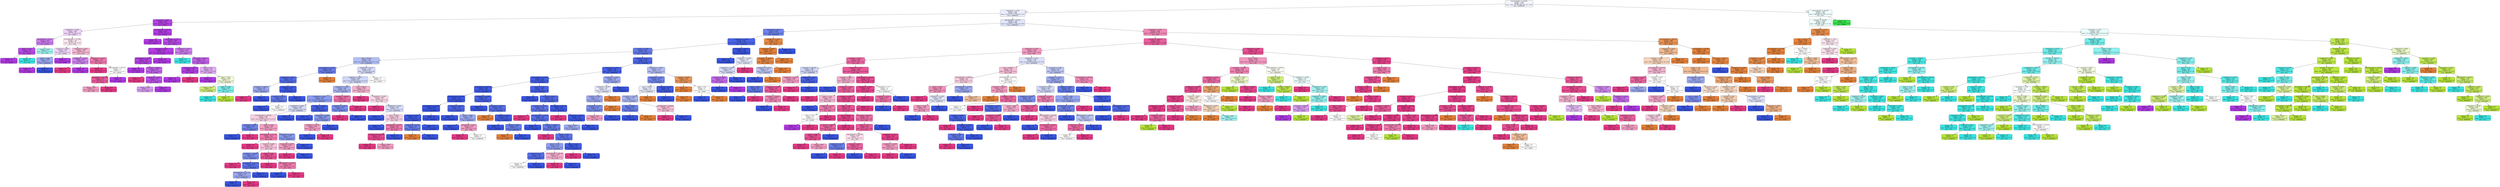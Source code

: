 digraph Tree {
node [shape=box, style="filled, rounded", color="black", fontname="helvetica"] ;
edge [fontname="helvetica"] ;
0 [label="minoraxislength <= 210.638\nentropy = 2.656\nsamples = 4312\nvalue = [920, 735, 281, 806, 1745, 937, 1381]\nclass = DERMASON", fillcolor="#f2f4fd"] ;
1 [label="compactness <= 0.746\nentropy = 2.017\nsamples = 3087\nvalue = [712, 49, 0, 25, 1745, 922, 1371]\nclass = DERMASON", fillcolor="#eaedfc"] ;
0 -> 1 [labeldistance=2.5, labelangle=45, headlabel="True"] ;
2 [label="eccentricity <= 0.839\nentropy = 0.359\nsamples = 600\nvalue = [0, 5, 0, 13, 4, 906, 24]\nclass = HOROZ", fillcolor="#b543e6"] ;
1 -> 2 ;
3 [label="shapefactor1 <= 0.006\nentropy = 1.606\nsamples = 38\nvalue = [0, 1, 0, 3, 4, 30, 22]\nclass = HOROZ", fillcolor="#efd5fa"] ;
2 -> 3 ;
4 [label="equivdiameter <= 275.21\nentropy = 1.053\nsamples = 10\nvalue = [0, 1, 0, 3, 0, 11, 0]\nclass = HOROZ", fillcolor="#cb7bee"] ;
3 -> 4 ;
5 [label="extent <= 0.735\nentropy = 0.414\nsamples = 8\nvalue = [0, 0, 0, 1, 0, 11, 0]\nclass = HOROZ", fillcolor="#b84be7"] ;
4 -> 5 ;
6 [label="entropy = 0.0\nsamples = 7\nvalue = [0, 0, 0, 0, 0, 11, 0]\nclass = HOROZ", fillcolor="#b139e5"] ;
5 -> 6 ;
7 [label="entropy = 0.0\nsamples = 1\nvalue = [0, 0, 0, 1, 0, 0, 0]\nclass = CALI", fillcolor="#39e5e2"] ;
5 -> 7 ;
8 [label="entropy = 0.918\nsamples = 2\nvalue = [0, 1, 0, 2, 0, 0, 0]\nclass = CALI", fillcolor="#9cf2f0"] ;
4 -> 8 ;
9 [label="minoraxislength <= 171.568\nentropy = 1.34\nsamples = 28\nvalue = [0, 0, 0, 0, 4, 19, 22]\nclass = SIRA", fillcolor="#fce8f1"] ;
3 -> 9 ;
10 [label="eccentricity <= 0.834\nentropy = 0.991\nsamples = 6\nvalue = [0, 0, 0, 0, 4, 5, 0]\nclass = HOROZ", fillcolor="#efd7fa"] ;
9 -> 10 ;
11 [label="solidity <= 0.986\nentropy = 0.918\nsamples = 4\nvalue = [0, 0, 0, 0, 4, 2, 0]\nclass = DERMASON", fillcolor="#9caaf2"] ;
10 -> 11 ;
12 [label="entropy = 0.0\nsamples = 1\nvalue = [0, 0, 0, 0, 0, 2, 0]\nclass = HOROZ", fillcolor="#b139e5"] ;
11 -> 12 ;
13 [label="entropy = 0.0\nsamples = 3\nvalue = [0, 0, 0, 0, 4, 0, 0]\nclass = DERMASON", fillcolor="#3956e5"] ;
11 -> 13 ;
14 [label="entropy = 0.0\nsamples = 2\nvalue = [0, 0, 0, 0, 0, 3, 0]\nclass = HOROZ", fillcolor="#b139e5"] ;
10 -> 14 ;
15 [label="shapefactor2 <= 0.001\nentropy = 0.964\nsamples = 22\nvalue = [0, 0, 0, 0, 0, 14, 22]\nclass = SIRA", fillcolor="#f6b7d3"] ;
9 -> 15 ;
16 [label="shapefactor1 <= 0.007\nentropy = 0.845\nsamples = 8\nvalue = [0, 0, 0, 0, 0, 8, 3]\nclass = HOROZ", fillcolor="#ce83ef"] ;
15 -> 16 ;
17 [label="entropy = 0.0\nsamples = 2\nvalue = [0, 0, 0, 0, 0, 0, 3]\nclass = SIRA", fillcolor="#e53986"] ;
16 -> 17 ;
18 [label="entropy = 0.0\nsamples = 6\nvalue = [0, 0, 0, 0, 0, 8, 0]\nclass = HOROZ", fillcolor="#b139e5"] ;
16 -> 18 ;
19 [label="shapefactor1 <= 0.007\nentropy = 0.795\nsamples = 14\nvalue = [0, 0, 0, 0, 0, 6, 19]\nclass = SIRA", fillcolor="#ed78ac"] ;
15 -> 19 ;
20 [label="entropy = 0.0\nsamples = 7\nvalue = [0, 0, 0, 0, 0, 0, 13]\nclass = SIRA", fillcolor="#e53986"] ;
19 -> 20 ;
21 [label="majoraxislength <= 329.137\nentropy = 1.0\nsamples = 7\nvalue = [0, 0, 0, 0, 0, 6, 6]\nclass = HOROZ", fillcolor="#ffffff"] ;
19 -> 21 ;
22 [label="equivdiameter <= 237.234\nentropy = 0.592\nsamples = 5\nvalue = [0, 0, 0, 0, 0, 1, 6]\nclass = SIRA", fillcolor="#e95a9a"] ;
21 -> 22 ;
23 [label="entropy = 0.918\nsamples = 2\nvalue = [0, 0, 0, 0, 0, 1, 2]\nclass = SIRA", fillcolor="#f29cc2"] ;
22 -> 23 ;
24 [label="entropy = 0.0\nsamples = 3\nvalue = [0, 0, 0, 0, 0, 0, 4]\nclass = SIRA", fillcolor="#e53986"] ;
22 -> 24 ;
25 [label="entropy = 0.0\nsamples = 2\nvalue = [0, 0, 0, 0, 0, 5, 0]\nclass = HOROZ", fillcolor="#b139e5"] ;
21 -> 25 ;
26 [label="minoraxislength <= 193.192\nentropy = 0.153\nsamples = 562\nvalue = [0, 4, 0, 10, 0, 876, 2]\nclass = HOROZ", fillcolor="#b23de5"] ;
2 -> 26 ;
27 [label="entropy = 0.0\nsamples = 431\nvalue = [0, 0, 0, 0, 0, 681, 0]\nclass = HOROZ", fillcolor="#b139e5"] ;
26 -> 27 ;
28 [label="compactness <= 0.715\nentropy = 0.486\nsamples = 131\nvalue = [0, 4, 0, 10, 0, 195, 2]\nclass = HOROZ", fillcolor="#b749e7"] ;
26 -> 28 ;
29 [label="aspectration <= 1.979\nentropy = 0.109\nsamples = 97\nvalue = [0.0, 0.0, 0.0, 1.0, 0.0, 159.0, 1.0]\nclass = HOROZ", fillcolor="#b23be5"] ;
28 -> 29 ;
30 [label="equivdiameter <= 284.15\nentropy = 0.318\nsamples = 28\nvalue = [0, 0, 0, 1, 0, 41, 1]\nclass = HOROZ", fillcolor="#b542e6"] ;
29 -> 30 ;
31 [label="entropy = 0.0\nsamples = 20\nvalue = [0, 0, 0, 0, 0, 33, 0]\nclass = HOROZ", fillcolor="#b139e5"] ;
30 -> 31 ;
32 [label="perimeter <= 990.836\nentropy = 0.922\nsamples = 8\nvalue = [0, 0, 0, 1, 0, 8, 1]\nclass = HOROZ", fillcolor="#c265eb"] ;
30 -> 32 ;
33 [label="entropy = 0.0\nsamples = 1\nvalue = [0, 0, 0, 0, 0, 0, 1]\nclass = SIRA", fillcolor="#e53986"] ;
32 -> 33 ;
34 [label="shapefactor2 <= 0.001\nentropy = 0.503\nsamples = 7\nvalue = [0, 0, 0, 1, 0, 8, 0]\nclass = HOROZ", fillcolor="#bb52e8"] ;
32 -> 34 ;
35 [label="entropy = 0.918\nsamples = 2\nvalue = [0, 0, 0, 1, 0, 2, 0]\nclass = HOROZ", fillcolor="#d89cf2"] ;
34 -> 35 ;
36 [label="entropy = 0.0\nsamples = 5\nvalue = [0, 0, 0, 0, 0, 6, 0]\nclass = HOROZ", fillcolor="#b139e5"] ;
34 -> 36 ;
37 [label="entropy = 0.0\nsamples = 69\nvalue = [0, 0, 0, 0, 0, 118, 0]\nclass = HOROZ", fillcolor="#b139e5"] ;
29 -> 37 ;
38 [label="shapefactor3 <= 0.512\nentropy = 1.191\nsamples = 34\nvalue = [0, 4, 0, 9, 0, 36, 1]\nclass = HOROZ", fillcolor="#cc7dee"] ;
28 -> 38 ;
39 [label="entropy = 0.0\nsamples = 2\nvalue = [0, 0, 0, 6, 0, 0, 0]\nclass = CALI", fillcolor="#39e5e2"] ;
38 -> 39 ;
40 [label="convexarea <= 61804.5\nentropy = 0.94\nsamples = 32\nvalue = [0, 4, 0, 3, 0, 36, 1]\nclass = HOROZ", fillcolor="#c161ea"] ;
38 -> 40 ;
41 [label="compactness <= 0.731\nentropy = 0.222\nsamples = 20\nvalue = [0, 0, 0, 0, 0, 27, 1]\nclass = HOROZ", fillcolor="#b440e6"] ;
40 -> 41 ;
42 [label="entropy = 0.0\nsamples = 19\nvalue = [0, 0, 0, 0, 0, 27, 0]\nclass = HOROZ", fillcolor="#b139e5"] ;
41 -> 42 ;
43 [label="entropy = 0.0\nsamples = 1\nvalue = [0, 0, 0, 0, 0, 0, 1]\nclass = SIRA", fillcolor="#e53986"] ;
41 -> 43 ;
44 [label="extent <= 0.717\nentropy = 1.42\nsamples = 12\nvalue = [0, 4, 0, 3, 0, 9, 0]\nclass = HOROZ", fillcolor="#deacf4"] ;
40 -> 44 ;
45 [label="entropy = 0.0\nsamples = 7\nvalue = [0, 0, 0, 0, 0, 8, 0]\nclass = HOROZ", fillcolor="#b139e5"] ;
44 -> 45 ;
46 [label="extent <= 0.782\nentropy = 1.406\nsamples = 5\nvalue = [0, 4, 0, 3, 0, 1, 0]\nclass = BARBUNYA", fillcolor="#f1fad7"] ;
44 -> 46 ;
47 [label="entropy = 0.811\nsamples = 2\nvalue = [0, 3, 0, 0, 0, 1, 0]\nclass = BARBUNYA", fillcolor="#cfee7b"] ;
46 -> 47 ;
48 [label="solidity <= 0.988\nentropy = 0.811\nsamples = 3\nvalue = [0, 1, 0, 3, 0, 0, 0]\nclass = CALI", fillcolor="#7beeec"] ;
46 -> 48 ;
49 [label="entropy = 0.0\nsamples = 2\nvalue = [0, 0, 0, 3, 0, 0, 0]\nclass = CALI", fillcolor="#39e5e2"] ;
48 -> 49 ;
50 [label="entropy = 0.0\nsamples = 1\nvalue = [0, 1, 0, 0, 0, 0, 0]\nclass = BARBUNYA", fillcolor="#b7e539"] ;
48 -> 50 ;
51 [label="equivdiameter <= 221.073\nentropy = 1.63\nsamples = 2487\nvalue = [712, 44, 0, 12, 1741, 16, 1347]\nclass = DERMASON", fillcolor="#e0e5fb"] ;
1 -> 51 ;
52 [label="compactness <= 0.877\nentropy = 0.945\nsamples = 1311\nvalue = [354, 0, 0, 0, 1579, 4, 94]\nclass = DERMASON", fillcolor="#6e84ec"] ;
51 -> 52 ;
53 [label="shapefactor1 <= 0.008\nentropy = 0.474\nsamples = 1084\nvalue = [34.0, 0.0, 0.0, 0.0, 1557.0, 4.0, 94.0]\nclass = DERMASON", fillcolor="#4964e7"] ;
52 -> 53 ;
54 [label="roundness <= 0.903\nentropy = 0.831\nsamples = 456\nvalue = [34, 0, 0, 0, 571, 0, 91]\nclass = DERMASON", fillcolor="#6279ea"] ;
53 -> 54 ;
55 [label="area <= 34933.0\nentropy = 1.122\nsamples = 127\nvalue = [6.0, 0.0, 0.0, 0.0, 118.0, 0.0, 70.0]\nclass = DERMASON", fillcolor="#b2bef5"] ;
54 -> 55 ;
56 [label="minoraxislength <= 178.983\nentropy = 0.934\nsamples = 33\nvalue = [4, 0, 0, 0, 35, 0, 5]\nclass = DERMASON", fillcolor="#677deb"] ;
55 -> 56 ;
57 [label="shapefactor2 <= 0.002\nentropy = 0.544\nsamples = 30\nvalue = [0, 0, 0, 0, 35, 0, 5]\nclass = DERMASON", fillcolor="#556ee9"] ;
56 -> 57 ;
58 [label="convexarea <= 34607.0\nentropy = 0.918\nsamples = 8\nvalue = [0, 0, 0, 0, 8, 0, 4]\nclass = DERMASON", fillcolor="#9caaf2"] ;
57 -> 58 ;
59 [label="entropy = 0.0\nsamples = 2\nvalue = [0, 0, 0, 0, 0, 0, 4]\nclass = SIRA", fillcolor="#e53986"] ;
58 -> 59 ;
60 [label="entropy = 0.0\nsamples = 6\nvalue = [0, 0, 0, 0, 8, 0, 0]\nclass = DERMASON", fillcolor="#3956e5"] ;
58 -> 60 ;
61 [label="shapefactor1 <= 0.007\nentropy = 0.222\nsamples = 22\nvalue = [0, 0, 0, 0, 27, 0, 1]\nclass = DERMASON", fillcolor="#405ce6"] ;
57 -> 61 ;
62 [label="eccentricity <= 0.731\nentropy = 0.65\nsamples = 5\nvalue = [0, 0, 0, 0, 5, 0, 1]\nclass = DERMASON", fillcolor="#6178ea"] ;
61 -> 62 ;
63 [label="entropy = 0.0\nsamples = 3\nvalue = [0, 0, 0, 0, 4, 0, 0]\nclass = DERMASON", fillcolor="#3956e5"] ;
62 -> 63 ;
64 [label="entropy = 1.0\nsamples = 2\nvalue = [0, 0, 0, 0, 1, 0, 1]\nclass = DERMASON", fillcolor="#ffffff"] ;
62 -> 64 ;
65 [label="entropy = 0.0\nsamples = 17\nvalue = [0, 0, 0, 0, 22, 0, 0]\nclass = DERMASON", fillcolor="#3956e5"] ;
61 -> 65 ;
66 [label="entropy = 0.0\nsamples = 3\nvalue = [4, 0, 0, 0, 0, 0, 0]\nclass = SEKER", fillcolor="#e58139"] ;
56 -> 66 ;
67 [label="shapefactor3 <= 0.714\nentropy = 1.078\nsamples = 94\nvalue = [2, 0, 0, 0, 83, 0, 65]\nclass = DERMASON", fillcolor="#d5dbf9"] ;
55 -> 67 ;
68 [label="compactness <= 0.813\nentropy = 0.986\nsamples = 92\nvalue = [0.0, 0.0, 0.0, 0.0, 83.0, 0.0, 63.0]\nclass = DERMASON", fillcolor="#cfd6f9"] ;
67 -> 68 ;
69 [label="shapefactor2 <= 0.002\nentropy = 0.941\nsamples = 68\nvalue = [0, 0, 0, 0, 68, 0, 38]\nclass = DERMASON", fillcolor="#a8b4f4"] ;
68 -> 69 ;
70 [label="shapefactor4 <= 0.997\nentropy = 0.873\nsamples = 60\nvalue = [0.0, 0.0, 0.0, 0.0, 65.0, 0.0, 27.0]\nclass = DERMASON", fillcolor="#8b9cf0"] ;
69 -> 70 ;
71 [label="shapefactor3 <= 0.649\nentropy = 0.989\nsamples = 35\nvalue = [0, 0, 0, 0, 32, 0, 25]\nclass = DERMASON", fillcolor="#d4daf9"] ;
70 -> 71 ;
72 [label="minoraxislength <= 169.382\nentropy = 0.987\nsamples = 29\nvalue = [0.0, 0.0, 0.0, 0.0, 19.0, 0.0, 25.0]\nclass = SIRA", fillcolor="#f9cfe2"] ;
71 -> 72 ;
73 [label="eccentricity <= 0.807\nentropy = 0.764\nsamples = 5\nvalue = [0, 0, 0, 0, 7, 0, 2]\nclass = DERMASON", fillcolor="#7286ec"] ;
72 -> 73 ;
74 [label="entropy = 0.0\nsamples = 4\nvalue = [0, 0, 0, 0, 7, 0, 0]\nclass = DERMASON", fillcolor="#3956e5"] ;
73 -> 74 ;
75 [label="entropy = 0.0\nsamples = 1\nvalue = [0, 0, 0, 0, 0, 0, 2]\nclass = SIRA", fillcolor="#e53986"] ;
73 -> 75 ;
76 [label="extent <= 0.782\nentropy = 0.928\nsamples = 24\nvalue = [0, 0, 0, 0, 12, 0, 23]\nclass = SIRA", fillcolor="#f3a0c5"] ;
72 -> 76 ;
77 [label="minoraxislength <= 171.303\nentropy = 0.811\nsamples = 19\nvalue = [0, 0, 0, 0, 7, 0, 21]\nclass = SIRA", fillcolor="#ee7bae"] ;
76 -> 77 ;
78 [label="entropy = 0.0\nsamples = 7\nvalue = [0, 0, 0, 0, 0, 0, 11]\nclass = SIRA", fillcolor="#e53986"] ;
77 -> 78 ;
79 [label="roundness <= 0.889\nentropy = 0.977\nsamples = 12\nvalue = [0, 0, 0, 0, 7, 0, 10]\nclass = SIRA", fillcolor="#f7c4db"] ;
77 -> 79 ;
80 [label="perimeter <= 722.868\nentropy = 0.811\nsamples = 7\nvalue = [0, 0, 0, 0, 6, 0, 2]\nclass = DERMASON", fillcolor="#7b8eee"] ;
79 -> 80 ;
81 [label="entropy = 0.0\nsamples = 1\nvalue = [0, 0, 0, 0, 0, 0, 1]\nclass = SIRA", fillcolor="#e53986"] ;
80 -> 81 ;
82 [label="equivdiameter <= 217.237\nentropy = 0.592\nsamples = 6\nvalue = [0, 0, 0, 0, 6, 0, 1]\nclass = DERMASON", fillcolor="#5a72e9"] ;
80 -> 82 ;
83 [label="minoraxislength <= 171.731\nentropy = 0.918\nsamples = 3\nvalue = [0, 0, 0, 0, 2, 0, 1]\nclass = DERMASON", fillcolor="#9caaf2"] ;
82 -> 83 ;
84 [label="entropy = 0.0\nsamples = 2\nvalue = [0, 0, 0, 0, 2, 0, 0]\nclass = DERMASON", fillcolor="#3956e5"] ;
83 -> 84 ;
85 [label="entropy = 0.0\nsamples = 1\nvalue = [0, 0, 0, 0, 0, 0, 1]\nclass = SIRA", fillcolor="#e53986"] ;
83 -> 85 ;
86 [label="entropy = 0.0\nsamples = 3\nvalue = [0, 0, 0, 0, 4, 0, 0]\nclass = DERMASON", fillcolor="#3956e5"] ;
82 -> 86 ;
87 [label="solidity <= 0.987\nentropy = 0.503\nsamples = 5\nvalue = [0, 0, 0, 0, 1, 0, 8]\nclass = SIRA", fillcolor="#e85295"] ;
79 -> 87 ;
88 [label="entropy = 0.0\nsamples = 2\nvalue = [0, 0, 0, 0, 0, 0, 5]\nclass = SIRA", fillcolor="#e53986"] ;
87 -> 88 ;
89 [label="majoraxislength <= 272.975\nentropy = 0.811\nsamples = 3\nvalue = [0, 0, 0, 0, 1, 0, 3]\nclass = SIRA", fillcolor="#ee7bae"] ;
87 -> 89 ;
90 [label="entropy = 0.0\nsamples = 1\nvalue = [0, 0, 0, 0, 1, 0, 0]\nclass = DERMASON", fillcolor="#3956e5"] ;
89 -> 90 ;
91 [label="entropy = 0.0\nsamples = 2\nvalue = [0, 0, 0, 0, 0, 0, 3]\nclass = SIRA", fillcolor="#e53986"] ;
89 -> 91 ;
92 [label="shapefactor3 <= 0.622\nentropy = 0.863\nsamples = 5\nvalue = [0, 0, 0, 0, 5, 0, 2]\nclass = DERMASON", fillcolor="#889aef"] ;
76 -> 92 ;
93 [label="shapefactor4 <= 0.995\nentropy = 0.918\nsamples = 3\nvalue = [0, 0, 0, 0, 1, 0, 2]\nclass = SIRA", fillcolor="#f29cc2"] ;
92 -> 93 ;
94 [label="entropy = 0.0\nsamples = 2\nvalue = [0, 0, 0, 0, 0, 0, 2]\nclass = SIRA", fillcolor="#e53986"] ;
93 -> 94 ;
95 [label="entropy = 0.0\nsamples = 1\nvalue = [0, 0, 0, 0, 1, 0, 0]\nclass = DERMASON", fillcolor="#3956e5"] ;
93 -> 95 ;
96 [label="entropy = 0.0\nsamples = 2\nvalue = [0, 0, 0, 0, 4, 0, 0]\nclass = DERMASON", fillcolor="#3956e5"] ;
92 -> 96 ;
97 [label="entropy = 0.0\nsamples = 6\nvalue = [0, 0, 0, 0, 13, 0, 0]\nclass = DERMASON", fillcolor="#3956e5"] ;
71 -> 97 ;
98 [label="perimeter <= 730.525\nentropy = 0.316\nsamples = 25\nvalue = [0, 0, 0, 0, 33, 0, 2]\nclass = DERMASON", fillcolor="#4560e7"] ;
70 -> 98 ;
99 [label="entropy = 0.0\nsamples = 19\nvalue = [0, 0, 0, 0, 28, 0, 0]\nclass = DERMASON", fillcolor="#3956e5"] ;
98 -> 99 ;
100 [label="shapefactor4 <= 0.998\nentropy = 0.863\nsamples = 6\nvalue = [0, 0, 0, 0, 5, 0, 2]\nclass = DERMASON", fillcolor="#889aef"] ;
98 -> 100 ;
101 [label="compactness <= 0.782\nentropy = 0.918\nsamples = 3\nvalue = [0, 0, 0, 0, 1, 0, 2]\nclass = SIRA", fillcolor="#f29cc2"] ;
100 -> 101 ;
102 [label="entropy = 0.0\nsamples = 1\nvalue = [0, 0, 0, 0, 1, 0, 0]\nclass = DERMASON", fillcolor="#3956e5"] ;
101 -> 102 ;
103 [label="entropy = 0.0\nsamples = 2\nvalue = [0, 0, 0, 0, 0, 0, 2]\nclass = SIRA", fillcolor="#e53986"] ;
101 -> 103 ;
104 [label="entropy = 0.0\nsamples = 3\nvalue = [0, 0, 0, 0, 4, 0, 0]\nclass = DERMASON", fillcolor="#3956e5"] ;
100 -> 104 ;
105 [label="perimeter <= 709.492\nentropy = 0.75\nsamples = 8\nvalue = [0, 0, 0, 0, 3, 0, 11]\nclass = SIRA", fillcolor="#ec6fa7"] ;
69 -> 105 ;
106 [label="shapefactor4 <= 0.993\nentropy = 0.811\nsamples = 3\nvalue = [0, 0, 0, 0, 3, 0, 1]\nclass = DERMASON", fillcolor="#7b8eee"] ;
105 -> 106 ;
107 [label="entropy = 0.0\nsamples = 1\nvalue = [0, 0, 0, 0, 0, 0, 1]\nclass = SIRA", fillcolor="#e53986"] ;
106 -> 107 ;
108 [label="entropy = 0.0\nsamples = 2\nvalue = [0, 0, 0, 0, 3, 0, 0]\nclass = DERMASON", fillcolor="#3956e5"] ;
106 -> 108 ;
109 [label="entropy = 0.0\nsamples = 5\nvalue = [0, 0, 0, 0, 0, 0, 10]\nclass = SIRA", fillcolor="#e53986"] ;
105 -> 109 ;
110 [label="area <= 35005.0\nentropy = 0.954\nsamples = 24\nvalue = [0, 0, 0, 0, 15, 0, 25]\nclass = SIRA", fillcolor="#f5b0cf"] ;
68 -> 110 ;
111 [label="entropy = 0.0\nsamples = 2\nvalue = [0, 0, 0, 0, 0, 0, 6]\nclass = SIRA", fillcolor="#e53986"] ;
110 -> 111 ;
112 [label="shapefactor2 <= 0.002\nentropy = 0.99\nsamples = 22\nvalue = [0, 0, 0, 0, 15, 0, 19]\nclass = SIRA", fillcolor="#fad5e6"] ;
110 -> 112 ;
113 [label="entropy = 0.0\nsamples = 5\nvalue = [0, 0, 0, 0, 0, 0, 7]\nclass = SIRA", fillcolor="#e53986"] ;
112 -> 113 ;
114 [label="shapefactor2 <= 0.002\nentropy = 0.991\nsamples = 17\nvalue = [0, 0, 0, 0, 15, 0, 12]\nclass = DERMASON", fillcolor="#d7ddfa"] ;
112 -> 114 ;
115 [label="entropy = 0.0\nsamples = 3\nvalue = [0, 0, 0, 0, 6, 0, 0]\nclass = DERMASON", fillcolor="#3956e5"] ;
114 -> 115 ;
116 [label="area <= 35978.5\nentropy = 0.985\nsamples = 14\nvalue = [0, 0, 0, 0, 9, 0, 12]\nclass = SIRA", fillcolor="#f8cee1"] ;
114 -> 116 ;
117 [label="entropy = 0.0\nsamples = 4\nvalue = [0, 0, 0, 0, 5, 0, 0]\nclass = DERMASON", fillcolor="#3956e5"] ;
116 -> 117 ;
118 [label="equivdiameter <= 218.457\nentropy = 0.811\nsamples = 10\nvalue = [0, 0, 0, 0, 4, 0, 12]\nclass = SIRA", fillcolor="#ee7bae"] ;
116 -> 118 ;
119 [label="majoraxislength <= 263.09\nentropy = 0.391\nsamples = 8\nvalue = [0, 0, 0, 0, 1, 0, 12]\nclass = SIRA", fillcolor="#e74990"] ;
118 -> 119 ;
120 [label="entropy = 0.0\nsamples = 6\nvalue = [0, 0, 0, 0, 0, 0, 10]\nclass = SIRA", fillcolor="#e53986"] ;
119 -> 120 ;
121 [label="entropy = 0.918\nsamples = 2\nvalue = [0, 0, 0, 0, 1, 0, 2]\nclass = SIRA", fillcolor="#f29cc2"] ;
119 -> 121 ;
122 [label="entropy = 0.0\nsamples = 2\nvalue = [0, 0, 0, 0, 3, 0, 0]\nclass = DERMASON", fillcolor="#3956e5"] ;
118 -> 122 ;
123 [label="entropy = 1.0\nsamples = 2\nvalue = [2, 0, 0, 0, 0, 0, 2]\nclass = SEKER", fillcolor="#ffffff"] ;
67 -> 123 ;
124 [label="shapefactor3 <= 0.741\nentropy = 0.558\nsamples = 329\nvalue = [28, 0, 0, 0, 453, 0, 21]\nclass = DERMASON", fillcolor="#4d67e8"] ;
54 -> 124 ;
125 [label="shapefactor4 <= 0.999\nentropy = 0.395\nsamples = 292\nvalue = [10, 0, 0, 0, 422, 0, 18]\nclass = DERMASON", fillcolor="#4661e7"] ;
124 -> 125 ;
126 [label="majoraxislength <= 254.49\nentropy = 0.32\nsamples = 280\nvalue = [5, 0, 0, 0, 410, 0, 16]\nclass = DERMASON", fillcolor="#435fe6"] ;
125 -> 126 ;
127 [label="equivdiameter <= 209.149\nentropy = 0.234\nsamples = 139\nvalue = [5, 0, 0, 0, 209, 0, 2]\nclass = DERMASON", fillcolor="#405ce6"] ;
126 -> 127 ;
128 [label="minoraxislength <= 174.823\nentropy = 0.152\nsamples = 104\nvalue = [1, 0, 0, 0, 156, 0, 2]\nclass = DERMASON", fillcolor="#3d59e5"] ;
127 -> 128 ;
129 [label="majoraxislength <= 236.966\nentropy = 0.062\nsamples = 89\nvalue = [1, 0, 0, 0, 136, 0, 0]\nclass = DERMASON", fillcolor="#3a57e5"] ;
128 -> 129 ;
130 [label="roundness <= 0.922\nentropy = 0.165\nsamples = 27\nvalue = [1, 0, 0, 0, 40, 0, 0]\nclass = DERMASON", fillcolor="#3e5ae6"] ;
129 -> 130 ;
131 [label="shapefactor3 <= 0.722\nentropy = 0.722\nsamples = 4\nvalue = [1, 0, 0, 0, 4, 0, 0]\nclass = DERMASON", fillcolor="#6a80ec"] ;
130 -> 131 ;
132 [label="entropy = 0.0\nsamples = 1\nvalue = [1, 0, 0, 0, 0, 0, 0]\nclass = SEKER", fillcolor="#e58139"] ;
131 -> 132 ;
133 [label="entropy = 0.0\nsamples = 3\nvalue = [0, 0, 0, 0, 4, 0, 0]\nclass = DERMASON", fillcolor="#3956e5"] ;
131 -> 133 ;
134 [label="entropy = 0.0\nsamples = 23\nvalue = [0, 0, 0, 0, 36, 0, 0]\nclass = DERMASON", fillcolor="#3956e5"] ;
130 -> 134 ;
135 [label="entropy = 0.0\nsamples = 62\nvalue = [0, 0, 0, 0, 96, 0, 0]\nclass = DERMASON", fillcolor="#3956e5"] ;
129 -> 135 ;
136 [label="shapefactor4 <= 0.998\nentropy = 0.439\nsamples = 15\nvalue = [0, 0, 0, 0, 20, 0, 2]\nclass = DERMASON", fillcolor="#4d67e8"] ;
128 -> 136 ;
137 [label="entropy = 0.0\nsamples = 11\nvalue = [0, 0, 0, 0, 16, 0, 0]\nclass = DERMASON", fillcolor="#3956e5"] ;
136 -> 137 ;
138 [label="solidity <= 0.989\nentropy = 0.918\nsamples = 4\nvalue = [0, 0, 0, 0, 4, 0, 2]\nclass = DERMASON", fillcolor="#9caaf2"] ;
136 -> 138 ;
139 [label="entropy = 0.0\nsamples = 1\nvalue = [0, 0, 0, 0, 3, 0, 0]\nclass = DERMASON", fillcolor="#3956e5"] ;
138 -> 139 ;
140 [label="equivdiameter <= 207.5\nentropy = 0.918\nsamples = 3\nvalue = [0, 0, 0, 0, 1, 0, 2]\nclass = SIRA", fillcolor="#f29cc2"] ;
138 -> 140 ;
141 [label="entropy = 0.0\nsamples = 1\nvalue = [0, 0, 0, 0, 0, 0, 1]\nclass = SIRA", fillcolor="#e53986"] ;
140 -> 141 ;
142 [label="entropy = 1.0\nsamples = 2\nvalue = [0, 0, 0, 0, 1, 0, 1]\nclass = DERMASON", fillcolor="#ffffff"] ;
140 -> 142 ;
143 [label="shapefactor4 <= 0.998\nentropy = 0.367\nsamples = 35\nvalue = [4, 0, 0, 0, 53, 0, 0]\nclass = DERMASON", fillcolor="#4863e7"] ;
127 -> 143 ;
144 [label="entropy = 0.0\nsamples = 17\nvalue = [0, 0, 0, 0, 27, 0, 0]\nclass = DERMASON", fillcolor="#3956e5"] ;
143 -> 144 ;
145 [label="convexarea <= 34785.5\nentropy = 0.567\nsamples = 18\nvalue = [4, 0, 0, 0, 26, 0, 0]\nclass = DERMASON", fillcolor="#5770e9"] ;
143 -> 145 ;
146 [label="entropy = 0.0\nsamples = 2\nvalue = [3, 0, 0, 0, 0, 0, 0]\nclass = SEKER", fillcolor="#e58139"] ;
145 -> 146 ;
147 [label="roundness <= 0.939\nentropy = 0.229\nsamples = 16\nvalue = [1, 0, 0, 0, 26, 0, 0]\nclass = DERMASON", fillcolor="#415de6"] ;
145 -> 147 ;
148 [label="entropy = 0.0\nsamples = 12\nvalue = [0, 0, 0, 0, 22, 0, 0]\nclass = DERMASON", fillcolor="#3956e5"] ;
147 -> 148 ;
149 [label="roundness <= 0.941\nentropy = 0.722\nsamples = 4\nvalue = [1, 0, 0, 0, 4, 0, 0]\nclass = DERMASON", fillcolor="#6a80ec"] ;
147 -> 149 ;
150 [label="entropy = 0.0\nsamples = 1\nvalue = [1, 0, 0, 0, 0, 0, 0]\nclass = SEKER", fillcolor="#e58139"] ;
149 -> 150 ;
151 [label="entropy = 0.0\nsamples = 3\nvalue = [0, 0, 0, 0, 4, 0, 0]\nclass = DERMASON", fillcolor="#3956e5"] ;
149 -> 151 ;
152 [label="extent <= 0.738\nentropy = 0.347\nsamples = 141\nvalue = [0, 0, 0, 0, 201, 0, 14]\nclass = DERMASON", fillcolor="#4762e7"] ;
126 -> 152 ;
153 [label="entropy = 0.0\nsamples = 49\nvalue = [0, 0, 0, 0, 78, 0, 0]\nclass = DERMASON", fillcolor="#3956e5"] ;
152 -> 153 ;
154 [label="eccentricity <= 0.735\nentropy = 0.476\nsamples = 92\nvalue = [0, 0, 0, 0, 123, 0, 14]\nclass = DERMASON", fillcolor="#5069e8"] ;
152 -> 154 ;
155 [label="shapefactor3 <= 0.676\nentropy = 0.624\nsamples = 48\nvalue = [0, 0, 0, 0, 65, 0, 12]\nclass = DERMASON", fillcolor="#5e75ea"] ;
154 -> 155 ;
156 [label="entropy = 0.0\nsamples = 1\nvalue = [0, 0, 0, 0, 0, 0, 2]\nclass = SIRA", fillcolor="#e53986"] ;
155 -> 156 ;
157 [label="minoraxislength <= 178.633\nentropy = 0.567\nsamples = 47\nvalue = [0, 0, 0, 0, 65, 0, 10]\nclass = DERMASON", fillcolor="#5770e9"] ;
155 -> 157 ;
158 [label="entropy = 0.0\nsamples = 13\nvalue = [0, 0, 0, 0, 20, 0, 0]\nclass = DERMASON", fillcolor="#3956e5"] ;
157 -> 158 ;
159 [label="perimeter <= 699.076\nentropy = 0.684\nsamples = 34\nvalue = [0, 0, 0, 0, 45, 0, 10]\nclass = DERMASON", fillcolor="#657ceb"] ;
157 -> 159 ;
160 [label="entropy = 0.0\nsamples = 2\nvalue = [0, 0, 0, 0, 0, 0, 2]\nclass = SIRA", fillcolor="#e53986"] ;
159 -> 160 ;
161 [label="solidity <= 0.99\nentropy = 0.612\nsamples = 32\nvalue = [0, 0, 0, 0, 45, 0, 8]\nclass = DERMASON", fillcolor="#5c74ea"] ;
159 -> 161 ;
162 [label="extent <= 0.771\nentropy = 0.871\nsamples = 16\nvalue = [0, 0, 0, 0, 17, 0, 7]\nclass = DERMASON", fillcolor="#8b9cf0"] ;
161 -> 162 ;
163 [label="eccentricity <= 0.71\nentropy = 0.544\nsamples = 10\nvalue = [0, 0, 0, 0, 14, 0, 2]\nclass = DERMASON", fillcolor="#556ee9"] ;
162 -> 163 ;
164 [label="entropy = 1.0\nsamples = 2\nvalue = [0, 0, 0, 0, 2, 0, 2]\nclass = DERMASON", fillcolor="#ffffff"] ;
163 -> 164 ;
165 [label="entropy = 0.0\nsamples = 8\nvalue = [0, 0, 0, 0, 12, 0, 0]\nclass = DERMASON", fillcolor="#3956e5"] ;
163 -> 165 ;
166 [label="minoraxislength <= 181.161\nentropy = 0.954\nsamples = 6\nvalue = [0, 0, 0, 0, 3, 0, 5]\nclass = SIRA", fillcolor="#f5b0cf"] ;
162 -> 166 ;
167 [label="entropy = 0.0\nsamples = 4\nvalue = [0, 0, 0, 0, 0, 0, 5]\nclass = SIRA", fillcolor="#e53986"] ;
166 -> 167 ;
168 [label="entropy = 0.0\nsamples = 2\nvalue = [0, 0, 0, 0, 3, 0, 0]\nclass = DERMASON", fillcolor="#3956e5"] ;
166 -> 168 ;
169 [label="extent <= 0.741\nentropy = 0.216\nsamples = 16\nvalue = [0, 0, 0, 0, 28, 0, 1]\nclass = DERMASON", fillcolor="#405ce6"] ;
161 -> 169 ;
170 [label="entropy = 0.0\nsamples = 1\nvalue = [0, 0, 0, 0, 0, 0, 1]\nclass = SIRA", fillcolor="#e53986"] ;
169 -> 170 ;
171 [label="entropy = 0.0\nsamples = 15\nvalue = [0, 0, 0, 0, 28, 0, 0]\nclass = DERMASON", fillcolor="#3956e5"] ;
169 -> 171 ;
172 [label="equivdiameter <= 207.144\nentropy = 0.211\nsamples = 44\nvalue = [0, 0, 0, 0, 58, 0, 2]\nclass = DERMASON", fillcolor="#405ce6"] ;
154 -> 172 ;
173 [label="entropy = 0.0\nsamples = 1\nvalue = [0, 0, 0, 0, 0, 0, 1]\nclass = SIRA", fillcolor="#e53986"] ;
172 -> 173 ;
174 [label="shapefactor3 <= 0.622\nentropy = 0.124\nsamples = 43\nvalue = [0, 0, 0, 0, 58, 0, 1]\nclass = DERMASON", fillcolor="#3c59e5"] ;
172 -> 174 ;
175 [label="entropy = 0.918\nsamples = 2\nvalue = [0, 0, 0, 0, 2, 0, 1]\nclass = DERMASON", fillcolor="#9caaf2"] ;
174 -> 175 ;
176 [label="entropy = 0.0\nsamples = 41\nvalue = [0, 0, 0, 0, 56, 0, 0]\nclass = DERMASON", fillcolor="#3956e5"] ;
174 -> 176 ;
177 [label="shapefactor4 <= 0.999\nentropy = 1.267\nsamples = 12\nvalue = [5, 0, 0, 0, 12, 0, 2]\nclass = DERMASON", fillcolor="#9caaf2"] ;
125 -> 177 ;
178 [label="shapefactor4 <= 0.999\nentropy = 1.46\nsamples = 8\nvalue = [5, 0, 0, 0, 6, 0, 2]\nclass = DERMASON", fillcolor="#e6eafc"] ;
177 -> 178 ;
179 [label="roundness <= 0.943\nentropy = 1.371\nsamples = 7\nvalue = [2, 0, 0, 0, 6, 0, 2]\nclass = DERMASON", fillcolor="#9caaf2"] ;
178 -> 179 ;
180 [label="aspectration <= 1.44\nentropy = 0.811\nsamples = 6\nvalue = [0, 0, 0, 0, 6, 0, 2]\nclass = DERMASON", fillcolor="#7b8eee"] ;
179 -> 180 ;
181 [label="entropy = 0.918\nsamples = 2\nvalue = [0, 0, 0, 0, 1, 0, 2]\nclass = SIRA", fillcolor="#f29cc2"] ;
180 -> 181 ;
182 [label="entropy = 0.0\nsamples = 4\nvalue = [0, 0, 0, 0, 5, 0, 0]\nclass = DERMASON", fillcolor="#3956e5"] ;
180 -> 182 ;
183 [label="entropy = 0.0\nsamples = 1\nvalue = [2, 0, 0, 0, 0, 0, 0]\nclass = SEKER", fillcolor="#e58139"] ;
179 -> 183 ;
184 [label="entropy = 0.0\nsamples = 1\nvalue = [3, 0, 0, 0, 0, 0, 0]\nclass = SEKER", fillcolor="#e58139"] ;
178 -> 184 ;
185 [label="entropy = 0.0\nsamples = 4\nvalue = [0, 0, 0, 0, 6, 0, 0]\nclass = DERMASON", fillcolor="#3956e5"] ;
177 -> 185 ;
186 [label="shapefactor4 <= 0.999\nentropy = 1.212\nsamples = 37\nvalue = [18, 0, 0, 0, 31, 0, 3]\nclass = DERMASON", fillcolor="#b3bef5"] ;
124 -> 186 ;
187 [label="aspectration <= 1.318\nentropy = 1.007\nsamples = 27\nvalue = [6, 0, 0, 0, 29, 0, 3]\nclass = DERMASON", fillcolor="#7186ec"] ;
186 -> 187 ;
188 [label="area <= 35953.0\nentropy = 1.531\nsamples = 11\nvalue = [5, 0, 0, 0, 6, 0, 3]\nclass = DERMASON", fillcolor="#e9ecfc"] ;
187 -> 188 ;
189 [label="convexarea <= 32767.0\nentropy = 1.295\nsamples = 7\nvalue = [1, 0, 0, 0, 6, 0, 3]\nclass = DERMASON", fillcolor="#aab7f4"] ;
188 -> 189 ;
190 [label="area <= 31996.0\nentropy = 0.722\nsamples = 4\nvalue = [1, 0, 0, 0, 4, 0, 0]\nclass = DERMASON", fillcolor="#6a80ec"] ;
189 -> 190 ;
191 [label="entropy = 0.0\nsamples = 3\nvalue = [0, 0, 0, 0, 4, 0, 0]\nclass = DERMASON", fillcolor="#3956e5"] ;
190 -> 191 ;
192 [label="entropy = 0.0\nsamples = 1\nvalue = [1, 0, 0, 0, 0, 0, 0]\nclass = SEKER", fillcolor="#e58139"] ;
190 -> 192 ;
193 [label="equivdiameter <= 210.605\nentropy = 0.971\nsamples = 3\nvalue = [0, 0, 0, 0, 2, 0, 3]\nclass = SIRA", fillcolor="#f6bdd7"] ;
189 -> 193 ;
194 [label="entropy = 0.0\nsamples = 2\nvalue = [0, 0, 0, 0, 0, 0, 3]\nclass = SIRA", fillcolor="#e53986"] ;
193 -> 194 ;
195 [label="entropy = 0.0\nsamples = 1\nvalue = [0, 0, 0, 0, 2, 0, 0]\nclass = DERMASON", fillcolor="#3956e5"] ;
193 -> 195 ;
196 [label="entropy = 0.0\nsamples = 4\nvalue = [4, 0, 0, 0, 0, 0, 0]\nclass = SEKER", fillcolor="#e58139"] ;
188 -> 196 ;
197 [label="eccentricity <= 0.666\nentropy = 0.25\nsamples = 16\nvalue = [1, 0, 0, 0, 23, 0, 0]\nclass = DERMASON", fillcolor="#425de6"] ;
187 -> 197 ;
198 [label="entropy = 0.0\nsamples = 15\nvalue = [0, 0, 0, 0, 23, 0, 0]\nclass = DERMASON", fillcolor="#3956e5"] ;
197 -> 198 ;
199 [label="entropy = 0.0\nsamples = 1\nvalue = [1, 0, 0, 0, 0, 0, 0]\nclass = SEKER", fillcolor="#e58139"] ;
197 -> 199 ;
200 [label="roundness <= 0.945\nentropy = 0.592\nsamples = 10\nvalue = [12, 0, 0, 0, 2, 0, 0]\nclass = SEKER", fillcolor="#e9965a"] ;
186 -> 200 ;
201 [label="entropy = 0.0\nsamples = 6\nvalue = [10, 0, 0, 0, 0, 0, 0]\nclass = SEKER", fillcolor="#e58139"] ;
200 -> 201 ;
202 [label="solidity <= 0.99\nentropy = 1.0\nsamples = 4\nvalue = [2, 0, 0, 0, 2, 0, 0]\nclass = SEKER", fillcolor="#ffffff"] ;
200 -> 202 ;
203 [label="entropy = 0.0\nsamples = 2\nvalue = [0, 0, 0, 0, 2, 0, 0]\nclass = DERMASON", fillcolor="#3956e5"] ;
202 -> 203 ;
204 [label="entropy = 0.0\nsamples = 2\nvalue = [2, 0, 0, 0, 0, 0, 0]\nclass = SEKER", fillcolor="#e58139"] ;
202 -> 204 ;
205 [label="convexarea <= 36447.5\nentropy = 0.067\nsamples = 628\nvalue = [0, 0, 0, 0, 986, 4, 3]\nclass = DERMASON", fillcolor="#3a57e5"] ;
53 -> 205 ;
206 [label="entropy = 0.0\nsamples = 621\nvalue = [0, 0, 0, 0, 981, 0, 0]\nclass = DERMASON", fillcolor="#3956e5"] ;
205 -> 206 ;
207 [label="shapefactor1 <= 0.008\nentropy = 1.555\nsamples = 7\nvalue = [0, 0, 0, 0, 5, 4, 3]\nclass = DERMASON", fillcolor="#e6eafc"] ;
205 -> 207 ;
208 [label="shapefactor4 <= 0.995\nentropy = 0.991\nsamples = 5\nvalue = [0, 0, 0, 0, 5, 4, 0]\nclass = DERMASON", fillcolor="#d7ddfa"] ;
207 -> 208 ;
209 [label="eccentricity <= 0.805\nentropy = 0.722\nsamples = 3\nvalue = [0, 0, 0, 0, 1, 4, 0]\nclass = HOROZ", fillcolor="#c46aec"] ;
208 -> 209 ;
210 [label="entropy = 0.0\nsamples = 1\nvalue = [0, 0, 0, 0, 1, 0, 0]\nclass = DERMASON", fillcolor="#3956e5"] ;
209 -> 210 ;
211 [label="entropy = 0.0\nsamples = 2\nvalue = [0, 0, 0, 0, 0, 4, 0]\nclass = HOROZ", fillcolor="#b139e5"] ;
209 -> 211 ;
212 [label="entropy = 0.0\nsamples = 2\nvalue = [0, 0, 0, 0, 4, 0, 0]\nclass = DERMASON", fillcolor="#3956e5"] ;
208 -> 212 ;
213 [label="entropy = 0.0\nsamples = 2\nvalue = [0, 0, 0, 0, 0, 0, 3]\nclass = SIRA", fillcolor="#e53986"] ;
207 -> 213 ;
214 [label="shapefactor1 <= 0.007\nentropy = 0.344\nsamples = 227\nvalue = [320, 0, 0, 0, 22, 0, 0]\nclass = SEKER", fillcolor="#e78a47"] ;
52 -> 214 ;
215 [label="compactness <= 0.893\nentropy = 0.076\nsamples = 214\nvalue = [320, 0, 0, 0, 3, 0, 0]\nclass = SEKER", fillcolor="#e5823b"] ;
214 -> 215 ;
216 [label="convexarea <= 35196.0\nentropy = 0.273\nsamples = 41\nvalue = [61, 0, 0, 0, 3, 0, 0]\nclass = SEKER", fillcolor="#e68743"] ;
215 -> 216 ;
217 [label="shapefactor1 <= 0.007\nentropy = 0.971\nsamples = 4\nvalue = [2, 0, 0, 0, 3, 0, 0]\nclass = DERMASON", fillcolor="#bdc7f6"] ;
216 -> 217 ;
218 [label="entropy = 0.0\nsamples = 2\nvalue = [0, 0, 0, 0, 3, 0, 0]\nclass = DERMASON", fillcolor="#3956e5"] ;
217 -> 218 ;
219 [label="entropy = 0.0\nsamples = 2\nvalue = [2, 0, 0, 0, 0, 0, 0]\nclass = SEKER", fillcolor="#e58139"] ;
217 -> 219 ;
220 [label="entropy = 0.0\nsamples = 37\nvalue = [59, 0, 0, 0, 0, 0, 0]\nclass = SEKER", fillcolor="#e58139"] ;
216 -> 220 ;
221 [label="entropy = 0.0\nsamples = 173\nvalue = [259, 0, 0, 0, 0, 0, 0]\nclass = SEKER", fillcolor="#e58139"] ;
215 -> 221 ;
222 [label="entropy = 0.0\nsamples = 13\nvalue = [0, 0, 0, 0, 19, 0, 0]\nclass = DERMASON", fillcolor="#3956e5"] ;
214 -> 222 ;
223 [label="shapefactor2 <= 0.002\nentropy = 1.369\nsamples = 1176\nvalue = [358, 44, 0, 12, 162, 12, 1253]\nclass = SIRA", fillcolor="#ef88b6"] ;
51 -> 223 ;
224 [label="convexarea <= 42677.0\nentropy = 0.975\nsamples = 951\nvalue = [49, 44, 0, 12, 141, 12, 1228]\nclass = SIRA", fillcolor="#ea5f9d"] ;
223 -> 224 ;
225 [label="shapefactor4 <= 0.997\nentropy = 1.036\nsamples = 290\nvalue = [6, 0, 0, 0, 141, 2, 295]\nclass = SIRA", fillcolor="#f29ac2"] ;
224 -> 225 ;
226 [label="perimeter <= 741.877\nentropy = 0.752\nsamples = 168\nvalue = [0, 0, 0, 0, 51, 2, 222]\nclass = SIRA", fillcolor="#eb68a3"] ;
225 -> 226 ;
227 [label="perimeter <= 736.738\nentropy = 0.985\nsamples = 23\nvalue = [0, 0, 0, 0, 20, 0, 15]\nclass = DERMASON", fillcolor="#ced5f8"] ;
226 -> 227 ;
228 [label="shapefactor2 <= 0.002\nentropy = 0.918\nsamples = 14\nvalue = [0, 0, 0, 0, 7, 0, 14]\nclass = SIRA", fillcolor="#f29cc2"] ;
227 -> 228 ;
229 [label="extent <= 0.802\nentropy = 0.65\nsamples = 5\nvalue = [0, 0, 0, 0, 5, 0, 1]\nclass = DERMASON", fillcolor="#6178ea"] ;
228 -> 229 ;
230 [label="entropy = 0.0\nsamples = 4\nvalue = [0, 0, 0, 0, 5, 0, 0]\nclass = DERMASON", fillcolor="#3956e5"] ;
229 -> 230 ;
231 [label="entropy = 0.0\nsamples = 1\nvalue = [0, 0, 0, 0, 0, 0, 1]\nclass = SIRA", fillcolor="#e53986"] ;
229 -> 231 ;
232 [label="shapefactor2 <= 0.002\nentropy = 0.567\nsamples = 9\nvalue = [0, 0, 0, 0, 2, 0, 13]\nclass = SIRA", fillcolor="#e95799"] ;
228 -> 232 ;
233 [label="perimeter <= 730.561\nentropy = 0.863\nsamples = 5\nvalue = [0, 0, 0, 0, 2, 0, 5]\nclass = SIRA", fillcolor="#ef88b6"] ;
232 -> 233 ;
234 [label="entropy = 0.0\nsamples = 2\nvalue = [0, 0, 0, 0, 2, 0, 0]\nclass = DERMASON", fillcolor="#3956e5"] ;
233 -> 234 ;
235 [label="entropy = 0.0\nsamples = 3\nvalue = [0, 0, 0, 0, 0, 0, 5]\nclass = SIRA", fillcolor="#e53986"] ;
233 -> 235 ;
236 [label="entropy = 0.0\nsamples = 4\nvalue = [0, 0, 0, 0, 0, 0, 8]\nclass = SIRA", fillcolor="#e53986"] ;
232 -> 236 ;
237 [label="shapefactor3 <= 0.637\nentropy = 0.371\nsamples = 9\nvalue = [0, 0, 0, 0, 13, 0, 1]\nclass = DERMASON", fillcolor="#4863e7"] ;
227 -> 237 ;
238 [label="entropy = 0.0\nsamples = 1\nvalue = [0, 0, 0, 0, 0, 0, 1]\nclass = SIRA", fillcolor="#e53986"] ;
237 -> 238 ;
239 [label="entropy = 0.0\nsamples = 8\nvalue = [0, 0, 0, 0, 13, 0, 0]\nclass = DERMASON", fillcolor="#3956e5"] ;
237 -> 239 ;
240 [label="shapefactor4 <= 0.993\nentropy = 0.623\nsamples = 145\nvalue = [0.0, 0.0, 0.0, 0.0, 31.0, 2.0, 207.0]\nclass = SIRA", fillcolor="#e95899"] ;
226 -> 240 ;
241 [label="roundness <= 0.847\nentropy = 1.179\nsamples = 24\nvalue = [0, 0, 0, 0, 13, 2, 24]\nclass = SIRA", fillcolor="#f4abcc"] ;
240 -> 241 ;
242 [label="entropy = 0.0\nsamples = 4\nvalue = [0, 0, 0, 0, 10, 0, 0]\nclass = DERMASON", fillcolor="#3956e5"] ;
241 -> 242 ;
243 [label="shapefactor1 <= 0.007\nentropy = 0.831\nsamples = 20\nvalue = [0, 0, 0, 0, 3, 2, 24]\nclass = SIRA", fillcolor="#ea5f9d"] ;
241 -> 243 ;
244 [label="entropy = 0.0\nsamples = 12\nvalue = [0, 0, 0, 0, 0, 0, 18]\nclass = SIRA", fillcolor="#e53986"] ;
243 -> 244 ;
245 [label="extent <= 0.677\nentropy = 1.435\nsamples = 8\nvalue = [0, 0, 0, 0, 3, 2, 6]\nclass = SIRA", fillcolor="#f5b5d2"] ;
243 -> 245 ;
246 [label="entropy = 0.0\nsamples = 1\nvalue = [0, 0, 0, 0, 3, 0, 0]\nclass = DERMASON", fillcolor="#3956e5"] ;
245 -> 246 ;
247 [label="aspectration <= 1.653\nentropy = 0.811\nsamples = 7\nvalue = [0, 0, 0, 0, 0, 2, 6]\nclass = SIRA", fillcolor="#ee7bae"] ;
245 -> 247 ;
248 [label="extent <= 0.731\nentropy = 1.0\nsamples = 4\nvalue = [0, 0, 0, 0, 0, 2, 2]\nclass = HOROZ", fillcolor="#ffffff"] ;
247 -> 248 ;
249 [label="entropy = 0.0\nsamples = 2\nvalue = [0, 0, 0, 0, 0, 2, 0]\nclass = HOROZ", fillcolor="#b139e5"] ;
248 -> 249 ;
250 [label="entropy = 0.0\nsamples = 2\nvalue = [0, 0, 0, 0, 0, 0, 2]\nclass = SIRA", fillcolor="#e53986"] ;
248 -> 250 ;
251 [label="entropy = 0.0\nsamples = 3\nvalue = [0, 0, 0, 0, 0, 0, 4]\nclass = SIRA", fillcolor="#e53986"] ;
247 -> 251 ;
252 [label="minoraxislength <= 190.121\nentropy = 0.435\nsamples = 121\nvalue = [0, 0, 0, 0, 18, 0, 183]\nclass = SIRA", fillcolor="#e84c92"] ;
240 -> 252 ;
253 [label="shapefactor3 <= 0.655\nentropy = 0.323\nsamples = 113\nvalue = [0, 0, 0, 0, 11, 0, 176]\nclass = SIRA", fillcolor="#e7458e"] ;
252 -> 253 ;
254 [label="convexarea <= 42185.5\nentropy = 0.414\nsamples = 80\nvalue = [0, 0, 0, 0, 11, 0, 121]\nclass = SIRA", fillcolor="#e74b91"] ;
253 -> 254 ;
255 [label="solidity <= 0.988\nentropy = 0.51\nsamples = 62\nvalue = [0, 0, 0, 0, 11, 0, 86]\nclass = SIRA", fillcolor="#e85295"] ;
254 -> 255 ;
256 [label="area <= 39668.0\nentropy = 0.229\nsamples = 34\nvalue = [0, 0, 0, 0, 2, 0, 52]\nclass = SIRA", fillcolor="#e6418b"] ;
255 -> 256 ;
257 [label="convexarea <= 39976.5\nentropy = 0.684\nsamples = 8\nvalue = [0, 0, 0, 0, 2, 0, 9]\nclass = SIRA", fillcolor="#eb65a1"] ;
256 -> 257 ;
258 [label="solidity <= 0.987\nentropy = 0.469\nsamples = 7\nvalue = [0, 0, 0, 0, 1, 0, 9]\nclass = SIRA", fillcolor="#e84f93"] ;
257 -> 258 ;
259 [label="entropy = 0.0\nsamples = 5\nvalue = [0, 0, 0, 0, 0, 0, 7]\nclass = SIRA", fillcolor="#e53986"] ;
258 -> 259 ;
260 [label="entropy = 0.918\nsamples = 2\nvalue = [0, 0, 0, 0, 1, 0, 2]\nclass = SIRA", fillcolor="#f29cc2"] ;
258 -> 260 ;
261 [label="entropy = 0.0\nsamples = 1\nvalue = [0, 0, 0, 0, 1, 0, 0]\nclass = DERMASON", fillcolor="#3956e5"] ;
257 -> 261 ;
262 [label="entropy = 0.0\nsamples = 26\nvalue = [0, 0, 0, 0, 0, 0, 43]\nclass = SIRA", fillcolor="#e53986"] ;
256 -> 262 ;
263 [label="convexarea <= 42133.5\nentropy = 0.74\nsamples = 28\nvalue = [0, 0, 0, 0, 9, 0, 34]\nclass = SIRA", fillcolor="#ec6da6"] ;
255 -> 263 ;
264 [label="extent <= 0.711\nentropy = 0.61\nsamples = 26\nvalue = [0, 0, 0, 0, 6, 0, 34]\nclass = SIRA", fillcolor="#ea5c9b"] ;
263 -> 264 ;
265 [label="majoraxislength <= 284.721\nentropy = 0.994\nsamples = 8\nvalue = [0, 0, 0, 0, 5, 0, 6]\nclass = SIRA", fillcolor="#fbdeeb"] ;
264 -> 265 ;
266 [label="aspectration <= 1.55\nentropy = 0.722\nsamples = 3\nvalue = [0, 0, 0, 0, 4, 0, 1]\nclass = DERMASON", fillcolor="#6a80ec"] ;
265 -> 266 ;
267 [label="entropy = 0.0\nsamples = 2\nvalue = [0, 0, 0, 0, 4, 0, 0]\nclass = DERMASON", fillcolor="#3956e5"] ;
266 -> 267 ;
268 [label="entropy = 0.0\nsamples = 1\nvalue = [0, 0, 0, 0, 0, 0, 1]\nclass = SIRA", fillcolor="#e53986"] ;
266 -> 268 ;
269 [label="roundness <= 0.872\nentropy = 0.65\nsamples = 5\nvalue = [0, 0, 0, 0, 1, 0, 5]\nclass = SIRA", fillcolor="#ea619e"] ;
265 -> 269 ;
270 [label="entropy = 0.0\nsamples = 1\nvalue = [0, 0, 0, 0, 1, 0, 0]\nclass = DERMASON", fillcolor="#3956e5"] ;
269 -> 270 ;
271 [label="entropy = 0.0\nsamples = 4\nvalue = [0, 0, 0, 0, 0, 0, 5]\nclass = SIRA", fillcolor="#e53986"] ;
269 -> 271 ;
272 [label="shapefactor3 <= 0.613\nentropy = 0.216\nsamples = 18\nvalue = [0, 0, 0, 0, 1, 0, 28]\nclass = SIRA", fillcolor="#e6408a"] ;
264 -> 272 ;
273 [label="shapefactor3 <= 0.604\nentropy = 0.918\nsamples = 3\nvalue = [0, 0, 0, 0, 1, 0, 2]\nclass = SIRA", fillcolor="#f29cc2"] ;
272 -> 273 ;
274 [label="entropy = 0.0\nsamples = 2\nvalue = [0, 0, 0, 0, 0, 0, 2]\nclass = SIRA", fillcolor="#e53986"] ;
273 -> 274 ;
275 [label="entropy = 0.0\nsamples = 1\nvalue = [0, 0, 0, 0, 1, 0, 0]\nclass = DERMASON", fillcolor="#3956e5"] ;
273 -> 275 ;
276 [label="entropy = 0.0\nsamples = 15\nvalue = [0, 0, 0, 0, 0, 0, 26]\nclass = SIRA", fillcolor="#e53986"] ;
272 -> 276 ;
277 [label="entropy = 0.0\nsamples = 2\nvalue = [0, 0, 0, 0, 3, 0, 0]\nclass = DERMASON", fillcolor="#3956e5"] ;
263 -> 277 ;
278 [label="entropy = 0.0\nsamples = 18\nvalue = [0, 0, 0, 0, 0, 0, 35]\nclass = SIRA", fillcolor="#e53986"] ;
254 -> 278 ;
279 [label="entropy = 0.0\nsamples = 33\nvalue = [0, 0, 0, 0, 0, 0, 55]\nclass = SIRA", fillcolor="#e53986"] ;
253 -> 279 ;
280 [label="aspectration <= 1.47\nentropy = 1.0\nsamples = 8\nvalue = [0, 0, 0, 0, 7, 0, 7]\nclass = DERMASON", fillcolor="#ffffff"] ;
252 -> 280 ;
281 [label="eccentricity <= 0.707\nentropy = 0.764\nsamples = 6\nvalue = [0, 0, 0, 0, 2, 0, 7]\nclass = SIRA", fillcolor="#ec72a9"] ;
280 -> 281 ;
282 [label="entropy = 0.0\nsamples = 1\nvalue = [0, 0, 0, 0, 2, 0, 0]\nclass = DERMASON", fillcolor="#3956e5"] ;
281 -> 282 ;
283 [label="entropy = 0.0\nsamples = 5\nvalue = [0, 0, 0, 0, 0, 0, 7]\nclass = SIRA", fillcolor="#e53986"] ;
281 -> 283 ;
284 [label="entropy = 0.0\nsamples = 2\nvalue = [0, 0, 0, 0, 5, 0, 0]\nclass = DERMASON", fillcolor="#3956e5"] ;
280 -> 284 ;
285 [label="shapefactor1 <= 0.007\nentropy = 1.178\nsamples = 122\nvalue = [6.0, 0.0, 0.0, 0.0, 90.0, 0.0, 73.0]\nclass = DERMASON", fillcolor="#dce1fa"] ;
225 -> 285 ;
286 [label="area <= 41898.5\nentropy = 1.42\nsamples = 28\nvalue = [6, 0, 0, 0, 12, 0, 21]\nclass = SIRA", fillcolor="#f6bdd7"] ;
285 -> 286 ;
287 [label="minoraxislength <= 189.657\nentropy = 1.26\nsamples = 20\nvalue = [2, 0, 0, 0, 12, 0, 17]\nclass = SIRA", fillcolor="#f8cbdf"] ;
286 -> 287 ;
288 [label="extent <= 0.757\nentropy = 0.887\nsamples = 15\nvalue = [0, 0, 0, 0, 7, 0, 16]\nclass = SIRA", fillcolor="#f090bb"] ;
287 -> 288 ;
289 [label="entropy = 0.0\nsamples = 6\nvalue = [0, 0, 0, 0, 0, 0, 10]\nclass = SIRA", fillcolor="#e53986"] ;
288 -> 289 ;
290 [label="shapefactor4 <= 0.998\nentropy = 0.996\nsamples = 9\nvalue = [0, 0, 0, 0, 7, 0, 6]\nclass = DERMASON", fillcolor="#e3e7fb"] ;
288 -> 290 ;
291 [label="extent <= 0.785\nentropy = 0.918\nsamples = 6\nvalue = [0, 0, 0, 0, 3, 0, 6]\nclass = SIRA", fillcolor="#f29cc2"] ;
290 -> 291 ;
292 [label="entropy = 0.0\nsamples = 2\nvalue = [0, 0, 0, 0, 3, 0, 0]\nclass = DERMASON", fillcolor="#3956e5"] ;
291 -> 292 ;
293 [label="entropy = 0.0\nsamples = 4\nvalue = [0, 0, 0, 0, 0, 0, 6]\nclass = SIRA", fillcolor="#e53986"] ;
291 -> 293 ;
294 [label="entropy = 0.0\nsamples = 3\nvalue = [0, 0, 0, 0, 4, 0, 0]\nclass = DERMASON", fillcolor="#3956e5"] ;
290 -> 294 ;
295 [label="majoraxislength <= 274.874\nentropy = 1.299\nsamples = 5\nvalue = [2, 0, 0, 0, 5, 0, 1]\nclass = DERMASON", fillcolor="#9caaf2"] ;
287 -> 295 ;
296 [label="entropy = 0.0\nsamples = 3\nvalue = [0, 0, 0, 0, 5, 0, 0]\nclass = DERMASON", fillcolor="#3956e5"] ;
295 -> 296 ;
297 [label="entropy = 0.918\nsamples = 2\nvalue = [2, 0, 0, 0, 0, 0, 1]\nclass = SEKER", fillcolor="#f2c09c"] ;
295 -> 297 ;
298 [label="minoraxislength <= 193.524\nentropy = 1.0\nsamples = 8\nvalue = [4, 0, 0, 0, 0, 0, 4]\nclass = SEKER", fillcolor="#ffffff"] ;
286 -> 298 ;
299 [label="convexarea <= 42343.0\nentropy = 0.918\nsamples = 6\nvalue = [2, 0, 0, 0, 0, 0, 4]\nclass = SIRA", fillcolor="#f29cc2"] ;
298 -> 299 ;
300 [label="entropy = 0.0\nsamples = 1\nvalue = [1, 0, 0, 0, 0, 0, 0]\nclass = SEKER", fillcolor="#e58139"] ;
299 -> 300 ;
301 [label="perimeter <= 759.55\nentropy = 0.722\nsamples = 5\nvalue = [1, 0, 0, 0, 0, 0, 4]\nclass = SIRA", fillcolor="#ec6aa4"] ;
299 -> 301 ;
302 [label="entropy = 1.0\nsamples = 2\nvalue = [1, 0, 0, 0, 0, 0, 1]\nclass = SEKER", fillcolor="#ffffff"] ;
301 -> 302 ;
303 [label="entropy = 0.0\nsamples = 3\nvalue = [0, 0, 0, 0, 0, 0, 3]\nclass = SIRA", fillcolor="#e53986"] ;
301 -> 303 ;
304 [label="entropy = 0.0\nsamples = 2\nvalue = [2, 0, 0, 0, 0, 0, 0]\nclass = SEKER", fillcolor="#e58139"] ;
298 -> 304 ;
305 [label="eccentricity <= 0.788\nentropy = 0.971\nsamples = 94\nvalue = [0, 0, 0, 0, 78, 0, 52]\nclass = DERMASON", fillcolor="#bdc7f6"] ;
285 -> 305 ;
306 [label="shapefactor1 <= 0.007\nentropy = 0.915\nsamples = 79\nvalue = [0, 0, 0, 0, 71, 0, 35]\nclass = DERMASON", fillcolor="#9ba9f2"] ;
305 -> 306 ;
307 [label="eccentricity <= 0.747\nentropy = 0.988\nsamples = 45\nvalue = [0, 0, 0, 0, 35, 0, 27]\nclass = DERMASON", fillcolor="#d2d8f9"] ;
306 -> 307 ;
308 [label="shapefactor2 <= 0.002\nentropy = 0.821\nsamples = 26\nvalue = [0, 0, 0, 0, 29, 0, 10]\nclass = DERMASON", fillcolor="#7d90ee"] ;
307 -> 308 ;
309 [label="compactness <= 0.826\nentropy = 0.491\nsamples = 19\nvalue = [0, 0, 0, 0, 25, 0, 3]\nclass = DERMASON", fillcolor="#516ae8"] ;
308 -> 309 ;
310 [label="roundness <= 0.889\nentropy = 0.381\nsamples = 18\nvalue = [0, 0, 0, 0, 25, 0, 2]\nclass = DERMASON", fillcolor="#4964e7"] ;
309 -> 310 ;
311 [label="entropy = 0.0\nsamples = 1\nvalue = [0, 0, 0, 0, 0, 0, 1]\nclass = SIRA", fillcolor="#e53986"] ;
310 -> 311 ;
312 [label="shapefactor1 <= 0.007\nentropy = 0.235\nsamples = 17\nvalue = [0, 0, 0, 0, 25, 0, 1]\nclass = DERMASON", fillcolor="#415de6"] ;
310 -> 312 ;
313 [label="roundness <= 0.91\nentropy = 0.65\nsamples = 4\nvalue = [0, 0, 0, 0, 5, 0, 1]\nclass = DERMASON", fillcolor="#6178ea"] ;
312 -> 313 ;
314 [label="entropy = 0.0\nsamples = 1\nvalue = [0, 0, 0, 0, 0, 0, 1]\nclass = SIRA", fillcolor="#e53986"] ;
313 -> 314 ;
315 [label="entropy = 0.0\nsamples = 3\nvalue = [0, 0, 0, 0, 5, 0, 0]\nclass = DERMASON", fillcolor="#3956e5"] ;
313 -> 315 ;
316 [label="entropy = 0.0\nsamples = 13\nvalue = [0, 0, 0, 0, 20, 0, 0]\nclass = DERMASON", fillcolor="#3956e5"] ;
312 -> 316 ;
317 [label="entropy = 0.0\nsamples = 1\nvalue = [0, 0, 0, 0, 0, 0, 1]\nclass = SIRA", fillcolor="#e53986"] ;
309 -> 317 ;
318 [label="extent <= 0.805\nentropy = 0.946\nsamples = 7\nvalue = [0, 0, 0, 0, 4, 0, 7]\nclass = SIRA", fillcolor="#f4aacb"] ;
308 -> 318 ;
319 [label="shapefactor4 <= 0.998\nentropy = 0.544\nsamples = 5\nvalue = [0, 0, 0, 0, 1, 0, 7]\nclass = SIRA", fillcolor="#e95597"] ;
318 -> 319 ;
320 [label="entropy = 0.0\nsamples = 1\nvalue = [0, 0, 0, 0, 1, 0, 0]\nclass = DERMASON", fillcolor="#3956e5"] ;
319 -> 320 ;
321 [label="entropy = 0.0\nsamples = 4\nvalue = [0, 0, 0, 0, 0, 0, 7]\nclass = SIRA", fillcolor="#e53986"] ;
319 -> 321 ;
322 [label="entropy = 0.0\nsamples = 2\nvalue = [0, 0, 0, 0, 3, 0, 0]\nclass = DERMASON", fillcolor="#3956e5"] ;
318 -> 322 ;
323 [label="aspectration <= 1.567\nentropy = 0.828\nsamples = 19\nvalue = [0, 0, 0, 0, 6, 0, 17]\nclass = SIRA", fillcolor="#ee7fb1"] ;
307 -> 323 ;
324 [label="roundness <= 0.908\nentropy = 0.61\nsamples = 17\nvalue = [0, 0, 0, 0, 3, 0, 17]\nclass = SIRA", fillcolor="#ea5c9b"] ;
323 -> 324 ;
325 [label="entropy = 0.0\nsamples = 11\nvalue = [0, 0, 0, 0, 0, 0, 13]\nclass = SIRA", fillcolor="#e53986"] ;
324 -> 325 ;
326 [label="minoraxislength <= 184.328\nentropy = 0.985\nsamples = 6\nvalue = [0, 0, 0, 0, 3, 0, 4]\nclass = SIRA", fillcolor="#f8cee1"] ;
324 -> 326 ;
327 [label="entropy = 0.0\nsamples = 2\nvalue = [0, 0, 0, 0, 2, 0, 0]\nclass = DERMASON", fillcolor="#3956e5"] ;
326 -> 327 ;
328 [label="majoraxislength <= 284.911\nentropy = 0.722\nsamples = 4\nvalue = [0, 0, 0, 0, 1, 0, 4]\nclass = SIRA", fillcolor="#ec6aa4"] ;
326 -> 328 ;
329 [label="entropy = 0.0\nsamples = 3\nvalue = [0, 0, 0, 0, 0, 0, 4]\nclass = SIRA", fillcolor="#e53986"] ;
328 -> 329 ;
330 [label="entropy = 0.0\nsamples = 1\nvalue = [0, 0, 0, 0, 1, 0, 0]\nclass = DERMASON", fillcolor="#3956e5"] ;
328 -> 330 ;
331 [label="entropy = 0.0\nsamples = 2\nvalue = [0, 0, 0, 0, 3, 0, 0]\nclass = DERMASON", fillcolor="#3956e5"] ;
323 -> 331 ;
332 [label="roundness <= 0.903\nentropy = 0.684\nsamples = 34\nvalue = [0, 0, 0, 0, 36, 0, 8]\nclass = DERMASON", fillcolor="#657ceb"] ;
306 -> 332 ;
333 [label="extent <= 0.789\nentropy = 0.902\nsamples = 19\nvalue = [0.0, 0.0, 0.0, 0.0, 15.0, 0.0, 7.0]\nclass = DERMASON", fillcolor="#95a5f1"] ;
332 -> 333 ;
334 [label="minoraxislength <= 180.902\nentropy = 0.742\nsamples = 16\nvalue = [0, 0, 0, 0, 15, 0, 4]\nclass = DERMASON", fillcolor="#6e83ec"] ;
333 -> 334 ;
335 [label="entropy = 0.0\nsamples = 8\nvalue = [0, 0, 0, 0, 9, 0, 0]\nclass = DERMASON", fillcolor="#3956e5"] ;
334 -> 335 ;
336 [label="majoraxislength <= 281.612\nentropy = 0.971\nsamples = 8\nvalue = [0, 0, 0, 0, 6, 0, 4]\nclass = DERMASON", fillcolor="#bdc7f6"] ;
334 -> 336 ;
337 [label="shapefactor2 <= 0.002\nentropy = 0.722\nsamples = 4\nvalue = [0, 0, 0, 0, 1, 0, 4]\nclass = SIRA", fillcolor="#ec6aa4"] ;
336 -> 337 ;
338 [label="entropy = 1.0\nsamples = 2\nvalue = [0, 0, 0, 0, 1, 0, 1]\nclass = DERMASON", fillcolor="#ffffff"] ;
337 -> 338 ;
339 [label="entropy = 0.0\nsamples = 2\nvalue = [0, 0, 0, 0, 0, 0, 3]\nclass = SIRA", fillcolor="#e53986"] ;
337 -> 339 ;
340 [label="entropy = 0.0\nsamples = 4\nvalue = [0, 0, 0, 0, 5, 0, 0]\nclass = DERMASON", fillcolor="#3956e5"] ;
336 -> 340 ;
341 [label="entropy = 0.0\nsamples = 3\nvalue = [0, 0, 0, 0, 0, 0, 3]\nclass = SIRA", fillcolor="#e53986"] ;
333 -> 341 ;
342 [label="compactness <= 0.81\nentropy = 0.267\nsamples = 15\nvalue = [0, 0, 0, 0, 21, 0, 1]\nclass = DERMASON", fillcolor="#425ee6"] ;
332 -> 342 ;
343 [label="entropy = 0.0\nsamples = 9\nvalue = [0, 0, 0, 0, 12, 0, 0]\nclass = DERMASON", fillcolor="#3956e5"] ;
342 -> 343 ;
344 [label="majoraxislength <= 275.376\nentropy = 0.469\nsamples = 6\nvalue = [0, 0, 0, 0, 9, 0, 1]\nclass = DERMASON", fillcolor="#4f69e8"] ;
342 -> 344 ;
345 [label="entropy = 0.0\nsamples = 5\nvalue = [0, 0, 0, 0, 9, 0, 0]\nclass = DERMASON", fillcolor="#3956e5"] ;
344 -> 345 ;
346 [label="entropy = 0.0\nsamples = 1\nvalue = [0, 0, 0, 0, 0, 0, 1]\nclass = SIRA", fillcolor="#e53986"] ;
344 -> 346 ;
347 [label="minoraxislength <= 172.401\nentropy = 0.871\nsamples = 15\nvalue = [0, 0, 0, 0, 7, 0, 17]\nclass = SIRA", fillcolor="#f08bb8"] ;
305 -> 347 ;
348 [label="entropy = 0.0\nsamples = 4\nvalue = [0, 0, 0, 0, 7, 0, 0]\nclass = DERMASON", fillcolor="#3956e5"] ;
347 -> 348 ;
349 [label="entropy = 0.0\nsamples = 11\nvalue = [0, 0, 0, 0, 0, 0, 17]\nclass = SIRA", fillcolor="#e53986"] ;
347 -> 349 ;
350 [label="shapefactor1 <= 0.006\nentropy = 0.664\nsamples = 661\nvalue = [43, 44, 0, 12, 0, 10, 933]\nclass = SIRA", fillcolor="#e84f93"] ;
224 -> 350 ;
351 [label="area <= 55560.5\nentropy = 1.561\nsamples = 106\nvalue = [19.0, 36.0, 0.0, 11.0, 0.0, 2.0, 110.0]\nclass = SIRA", fillcolor="#f198c0"] ;
350 -> 351 ;
352 [label="perimeter <= 873.052\nentropy = 1.262\nsamples = 89\nvalue = [19, 26, 0, 2, 0, 0, 105]\nclass = SIRA", fillcolor="#ef83b3"] ;
351 -> 352 ;
353 [label="shapefactor3 <= 0.707\nentropy = 0.962\nsamples = 65\nvalue = [18, 4, 0, 2, 0, 0, 90]\nclass = SIRA", fillcolor="#ec6aa4"] ;
352 -> 353 ;
354 [label="shapefactor4 <= 0.998\nentropy = 0.579\nsamples = 56\nvalue = [5, 2, 0, 2, 0, 0, 88]\nclass = SIRA", fillcolor="#e84c92"] ;
353 -> 354 ;
355 [label="shapefactor3 <= 0.681\nentropy = 0.244\nsamples = 51\nvalue = [2, 1, 0, 0, 0, 0, 86]\nclass = SIRA", fillcolor="#e6408a"] ;
354 -> 355 ;
356 [label="shapefactor4 <= 0.997\nentropy = 0.104\nsamples = 41\nvalue = [0, 1, 0, 0, 0, 0, 72]\nclass = SIRA", fillcolor="#e53c88"] ;
355 -> 356 ;
357 [label="entropy = 0.0\nsamples = 37\nvalue = [0, 0, 0, 0, 0, 0, 67]\nclass = SIRA", fillcolor="#e53986"] ;
356 -> 357 ;
358 [label="roundness <= 0.877\nentropy = 0.65\nsamples = 4\nvalue = [0, 1, 0, 0, 0, 0, 5]\nclass = SIRA", fillcolor="#ea619e"] ;
356 -> 358 ;
359 [label="entropy = 0.0\nsamples = 1\nvalue = [0, 1, 0, 0, 0, 0, 0]\nclass = BARBUNYA", fillcolor="#b7e539"] ;
358 -> 359 ;
360 [label="entropy = 0.0\nsamples = 3\nvalue = [0, 0, 0, 0, 0, 0, 5]\nclass = SIRA", fillcolor="#e53986"] ;
358 -> 360 ;
361 [label="eccentricity <= 0.727\nentropy = 0.544\nsamples = 10\nvalue = [2, 0, 0, 0, 0, 0, 14]\nclass = SIRA", fillcolor="#e95597"] ;
355 -> 361 ;
362 [label="entropy = 0.0\nsamples = 9\nvalue = [0, 0, 0, 0, 0, 0, 14]\nclass = SIRA", fillcolor="#e53986"] ;
361 -> 362 ;
363 [label="entropy = 0.0\nsamples = 1\nvalue = [2, 0, 0, 0, 0, 0, 0]\nclass = SEKER", fillcolor="#e58139"] ;
361 -> 363 ;
364 [label="roundness <= 0.908\nentropy = 1.906\nsamples = 5\nvalue = [3, 1, 0, 2, 0, 0, 2]\nclass = SEKER", fillcolor="#fbeade"] ;
354 -> 364 ;
365 [label="entropy = 0.918\nsamples = 2\nvalue = [0, 1, 0, 0, 0, 0, 2]\nclass = SIRA", fillcolor="#f29cc2"] ;
364 -> 365 ;
366 [label="shapefactor3 <= 0.676\nentropy = 0.971\nsamples = 3\nvalue = [3, 0, 0, 2, 0, 0, 0]\nclass = SEKER", fillcolor="#f6d5bd"] ;
364 -> 366 ;
367 [label="entropy = 0.0\nsamples = 1\nvalue = [2, 0, 0, 0, 0, 0, 0]\nclass = SEKER", fillcolor="#e58139"] ;
366 -> 367 ;
368 [label="entropy = 0.918\nsamples = 2\nvalue = [1, 0, 0, 2, 0, 0, 0]\nclass = CALI", fillcolor="#9cf2f0"] ;
366 -> 368 ;
369 [label="shapefactor4 <= 0.998\nentropy = 1.022\nsamples = 9\nvalue = [13, 2, 0, 0, 0, 0, 2]\nclass = SEKER", fillcolor="#eca36e"] ;
353 -> 369 ;
370 [label="roundness <= 0.877\nentropy = 1.0\nsamples = 3\nvalue = [0, 2, 0, 0, 0, 0, 2]\nclass = BARBUNYA", fillcolor="#ffffff"] ;
369 -> 370 ;
371 [label="entropy = 0.0\nsamples = 1\nvalue = [0, 2, 0, 0, 0, 0, 0]\nclass = BARBUNYA", fillcolor="#b7e539"] ;
370 -> 371 ;
372 [label="entropy = 0.0\nsamples = 2\nvalue = [0, 0, 0, 0, 0, 0, 2]\nclass = SIRA", fillcolor="#e53986"] ;
370 -> 372 ;
373 [label="entropy = 0.0\nsamples = 6\nvalue = [13, 0, 0, 0, 0, 0, 0]\nclass = SEKER", fillcolor="#e58139"] ;
369 -> 373 ;
374 [label="roundness <= 0.839\nentropy = 1.124\nsamples = 24\nvalue = [1, 22, 0, 0, 0, 0, 15]\nclass = BARBUNYA", fillcolor="#e9f7c3"] ;
352 -> 374 ;
375 [label="entropy = 0.0\nsamples = 13\nvalue = [0, 22, 0, 0, 0, 0, 0]\nclass = BARBUNYA", fillcolor="#b7e539"] ;
374 -> 375 ;
376 [label="convexarea <= 55509.0\nentropy = 0.337\nsamples = 11\nvalue = [1, 0, 0, 0, 0, 0, 15]\nclass = SIRA", fillcolor="#e7468e"] ;
374 -> 376 ;
377 [label="entropy = 0.0\nsamples = 8\nvalue = [0, 0, 0, 0, 0, 0, 13]\nclass = SIRA", fillcolor="#e53986"] ;
376 -> 377 ;
378 [label="perimeter <= 885.801\nentropy = 0.918\nsamples = 3\nvalue = [1, 0, 0, 0, 0, 0, 2]\nclass = SIRA", fillcolor="#f29cc2"] ;
376 -> 378 ;
379 [label="entropy = 0.0\nsamples = 1\nvalue = [1, 0, 0, 0, 0, 0, 0]\nclass = SEKER", fillcolor="#e58139"] ;
378 -> 379 ;
380 [label="entropy = 0.0\nsamples = 2\nvalue = [0, 0, 0, 0, 0, 0, 2]\nclass = SIRA", fillcolor="#e53986"] ;
378 -> 380 ;
381 [label="majoraxislength <= 348.423\nentropy = 1.802\nsamples = 17\nvalue = [0, 10, 0, 9, 0, 2, 5]\nclass = BARBUNYA", fillcolor="#fbfdf3"] ;
351 -> 381 ;
382 [label="extent <= 0.762\nentropy = 0.811\nsamples = 7\nvalue = [0, 9, 0, 3, 0, 0, 0]\nclass = BARBUNYA", fillcolor="#cfee7b"] ;
381 -> 382 ;
383 [label="entropy = 0.0\nsamples = 1\nvalue = [0, 0, 0, 2, 0, 0, 0]\nclass = CALI", fillcolor="#39e5e2"] ;
382 -> 383 ;
384 [label="perimeter <= 899.257\nentropy = 0.469\nsamples = 6\nvalue = [0, 9, 0, 1, 0, 0, 0]\nclass = BARBUNYA", fillcolor="#bfe84f"] ;
382 -> 384 ;
385 [label="entropy = 0.0\nsamples = 1\nvalue = [0, 0, 0, 1, 0, 0, 0]\nclass = CALI", fillcolor="#39e5e2"] ;
384 -> 385 ;
386 [label="entropy = 0.0\nsamples = 5\nvalue = [0, 9, 0, 0, 0, 0, 0]\nclass = BARBUNYA", fillcolor="#b7e539"] ;
384 -> 386 ;
387 [label="shapefactor3 <= 0.566\nentropy = 1.727\nsamples = 10\nvalue = [0, 1, 0, 6, 0, 2, 5]\nclass = CALI", fillcolor="#e9fcfc"] ;
381 -> 387 ;
388 [label="entropy = 0.0\nsamples = 2\nvalue = [0, 0, 0, 0, 0, 0, 3]\nclass = SIRA", fillcolor="#e53986"] ;
387 -> 388 ;
389 [label="shapefactor2 <= 0.001\nentropy = 1.686\nsamples = 8\nvalue = [0, 1, 0, 6, 0, 2, 2]\nclass = CALI", fillcolor="#a7f3f2"] ;
387 -> 389 ;
390 [label="shapefactor1 <= 0.006\nentropy = 1.224\nsamples = 7\nvalue = [0, 1, 0, 6, 0, 2, 0]\nclass = CALI", fillcolor="#8ef0ee"] ;
389 -> 390 ;
391 [label="convexarea <= 58550.5\nentropy = 0.918\nsamples = 3\nvalue = [0, 1, 0, 0, 0, 2, 0]\nclass = HOROZ", fillcolor="#d89cf2"] ;
390 -> 391 ;
392 [label="entropy = 0.0\nsamples = 2\nvalue = [0, 0, 0, 0, 0, 2, 0]\nclass = HOROZ", fillcolor="#b139e5"] ;
391 -> 392 ;
393 [label="entropy = 0.0\nsamples = 1\nvalue = [0, 1, 0, 0, 0, 0, 0]\nclass = BARBUNYA", fillcolor="#b7e539"] ;
391 -> 393 ;
394 [label="entropy = 0.0\nsamples = 4\nvalue = [0, 0, 0, 6, 0, 0, 0]\nclass = CALI", fillcolor="#39e5e2"] ;
390 -> 394 ;
395 [label="entropy = 0.0\nsamples = 1\nvalue = [0, 0, 0, 0, 0, 0, 2]\nclass = SIRA", fillcolor="#e53986"] ;
389 -> 395 ;
396 [label="eccentricity <= 0.733\nentropy = 0.347\nsamples = 555\nvalue = [24, 8, 0, 1, 0, 8, 823]\nclass = SIRA", fillcolor="#e6438c"] ;
350 -> 396 ;
397 [label="solidity <= 0.991\nentropy = 0.818\nsamples = 39\nvalue = [15, 0, 0, 0, 0, 0, 44]\nclass = SIRA", fillcolor="#ee7caf"] ;
396 -> 397 ;
398 [label="shapefactor4 <= 0.998\nentropy = 0.475\nsamples = 32\nvalue = [5, 0, 0, 0, 0, 0, 44]\nclass = SIRA", fillcolor="#e85094"] ;
397 -> 398 ;
399 [label="roundness <= 0.847\nentropy = 0.258\nsamples = 31\nvalue = [2, 0, 0, 0, 0, 0, 44]\nclass = SIRA", fillcolor="#e6428c"] ;
398 -> 399 ;
400 [label="entropy = 0.0\nsamples = 1\nvalue = [1, 0, 0, 0, 0, 0, 0]\nclass = SEKER", fillcolor="#e58139"] ;
399 -> 400 ;
401 [label="roundness <= 0.897\nentropy = 0.154\nsamples = 30\nvalue = [1, 0, 0, 0, 0, 0, 44]\nclass = SIRA", fillcolor="#e63d89"] ;
399 -> 401 ;
402 [label="extent <= 0.754\nentropy = 0.414\nsamples = 8\nvalue = [1, 0, 0, 0, 0, 0, 11]\nclass = SIRA", fillcolor="#e74b91"] ;
401 -> 402 ;
403 [label="entropy = 0.0\nsamples = 6\nvalue = [0, 0, 0, 0, 0, 0, 10]\nclass = SIRA", fillcolor="#e53986"] ;
402 -> 403 ;
404 [label="entropy = 1.0\nsamples = 2\nvalue = [1, 0, 0, 0, 0, 0, 1]\nclass = SEKER", fillcolor="#ffffff"] ;
402 -> 404 ;
405 [label="entropy = 0.0\nsamples = 22\nvalue = [0, 0, 0, 0, 0, 0, 33]\nclass = SIRA", fillcolor="#e53986"] ;
401 -> 405 ;
406 [label="entropy = 0.0\nsamples = 1\nvalue = [3, 0, 0, 0, 0, 0, 0]\nclass = SEKER", fillcolor="#e58139"] ;
398 -> 406 ;
407 [label="entropy = 0.0\nsamples = 7\nvalue = [10, 0, 0, 0, 0, 0, 0]\nclass = SEKER", fillcolor="#e58139"] ;
397 -> 407 ;
408 [label="perimeter <= 857.56\nentropy = 0.263\nsamples = 516\nvalue = [9, 8, 0, 1, 0, 8, 779]\nclass = SIRA", fillcolor="#e63f8a"] ;
396 -> 408 ;
409 [label="shapefactor4 <= 0.998\nentropy = 0.175\nsamples = 471\nvalue = [9, 4, 0, 1, 0, 1, 715]\nclass = SIRA", fillcolor="#e63d89"] ;
408 -> 409 ;
410 [label="equivdiameter <= 248.145\nentropy = 0.12\nsamples = 413\nvalue = [3, 3, 0, 1, 0, 1, 630]\nclass = SIRA", fillcolor="#e53b88"] ;
409 -> 410 ;
411 [label="roundness <= 0.835\nentropy = 0.07\nsamples = 338\nvalue = [0, 3, 0, 0, 0, 1, 525]\nclass = SIRA", fillcolor="#e53b87"] ;
410 -> 411 ;
412 [label="perimeter <= 818.035\nentropy = 0.592\nsamples = 9\nvalue = [0, 2, 0, 0, 0, 0, 12]\nclass = SIRA", fillcolor="#e95a9a"] ;
411 -> 412 ;
413 [label="entropy = 0.918\nsamples = 2\nvalue = [0, 2, 0, 0, 0, 0, 1]\nclass = BARBUNYA", fillcolor="#dbf29c"] ;
412 -> 413 ;
414 [label="entropy = 0.0\nsamples = 7\nvalue = [0, 0, 0, 0, 0, 0, 11]\nclass = SIRA", fillcolor="#e53986"] ;
412 -> 414 ;
415 [label="minoraxislength <= 199.966\nentropy = 0.041\nsamples = 329\nvalue = [0, 1, 0, 0, 0, 1, 513]\nclass = SIRA", fillcolor="#e53a86"] ;
411 -> 415 ;
416 [label="eccentricity <= 0.806\nentropy = 0.021\nsamples = 316\nvalue = [0, 0, 0, 0, 0, 1, 491]\nclass = SIRA", fillcolor="#e53986"] ;
415 -> 416 ;
417 [label="entropy = 0.0\nsamples = 289\nvalue = [0, 0, 0, 0, 0, 0, 457]\nclass = SIRA", fillcolor="#e53986"] ;
416 -> 417 ;
418 [label="compactness <= 0.767\nentropy = 0.187\nsamples = 27\nvalue = [0, 0, 0, 0, 0, 1, 34]\nclass = SIRA", fillcolor="#e63f8a"] ;
416 -> 418 ;
419 [label="entropy = 0.0\nsamples = 25\nvalue = [0, 0, 0, 0, 0, 0, 33]\nclass = SIRA", fillcolor="#e53986"] ;
418 -> 419 ;
420 [label="entropy = 1.0\nsamples = 2\nvalue = [0, 0, 0, 0, 0, 1, 1]\nclass = HOROZ", fillcolor="#ffffff"] ;
418 -> 420 ;
421 [label="roundness <= 0.877\nentropy = 0.258\nsamples = 13\nvalue = [0, 1, 0, 0, 0, 0, 22]\nclass = SIRA", fillcolor="#e6428c"] ;
415 -> 421 ;
422 [label="majoraxislength <= 302.463\nentropy = 0.811\nsamples = 3\nvalue = [0, 1, 0, 0, 0, 0, 3]\nclass = SIRA", fillcolor="#ee7bae"] ;
421 -> 422 ;
423 [label="entropy = 0.0\nsamples = 1\nvalue = [0, 1, 0, 0, 0, 0, 0]\nclass = BARBUNYA", fillcolor="#b7e539"] ;
422 -> 423 ;
424 [label="entropy = 0.0\nsamples = 2\nvalue = [0, 0, 0, 0, 0, 0, 3]\nclass = SIRA", fillcolor="#e53986"] ;
422 -> 424 ;
425 [label="entropy = 0.0\nsamples = 10\nvalue = [0, 0, 0, 0, 0, 0, 19]\nclass = SIRA", fillcolor="#e53986"] ;
421 -> 425 ;
426 [label="compactness <= 0.777\nentropy = 0.257\nsamples = 75\nvalue = [3, 0, 0, 1, 0, 0, 105]\nclass = SIRA", fillcolor="#e6408b"] ;
410 -> 426 ;
427 [label="convexarea <= 51143.5\nentropy = 0.422\nsamples = 23\nvalue = [3, 0, 0, 0, 0, 0, 32]\nclass = SIRA", fillcolor="#e74c91"] ;
426 -> 427 ;
428 [label="majoraxislength <= 323.615\nentropy = 0.196\nsamples = 22\nvalue = [1, 0, 0, 0, 0, 0, 32]\nclass = SIRA", fillcolor="#e63f8a"] ;
427 -> 428 ;
429 [label="entropy = 0.918\nsamples = 2\nvalue = [1, 0, 0, 0, 0, 0, 2]\nclass = SIRA", fillcolor="#f29cc2"] ;
428 -> 429 ;
430 [label="entropy = 0.0\nsamples = 20\nvalue = [0, 0, 0, 0, 0, 0, 30]\nclass = SIRA", fillcolor="#e53986"] ;
428 -> 430 ;
431 [label="entropy = 0.0\nsamples = 1\nvalue = [2, 0, 0, 0, 0, 0, 0]\nclass = SEKER", fillcolor="#e58139"] ;
427 -> 431 ;
432 [label="perimeter <= 825.603\nentropy = 0.103\nsamples = 52\nvalue = [0, 0, 0, 1, 0, 0, 73]\nclass = SIRA", fillcolor="#e53c88"] ;
426 -> 432 ;
433 [label="roundness <= 0.896\nentropy = 0.544\nsamples = 6\nvalue = [0, 0, 0, 1, 0, 0, 7]\nclass = SIRA", fillcolor="#e95597"] ;
432 -> 433 ;
434 [label="entropy = 0.0\nsamples = 1\nvalue = [0, 0, 0, 1, 0, 0, 0]\nclass = CALI", fillcolor="#39e5e2"] ;
433 -> 434 ;
435 [label="entropy = 0.0\nsamples = 5\nvalue = [0, 0, 0, 0, 0, 0, 7]\nclass = SIRA", fillcolor="#e53986"] ;
433 -> 435 ;
436 [label="entropy = 0.0\nsamples = 46\nvalue = [0, 0, 0, 0, 0, 0, 66]\nclass = SIRA", fillcolor="#e53986"] ;
432 -> 436 ;
437 [label="shapefactor4 <= 0.998\nentropy = 0.433\nsamples = 58\nvalue = [6, 1, 0, 0, 0, 0, 85]\nclass = SIRA", fillcolor="#e74990"] ;
409 -> 437 ;
438 [label="entropy = 0.0\nsamples = 1\nvalue = [2, 0, 0, 0, 0, 0, 0]\nclass = SEKER", fillcolor="#e58139"] ;
437 -> 438 ;
439 [label="shapefactor1 <= 0.007\nentropy = 0.35\nsamples = 57\nvalue = [4, 1, 0, 0, 0, 0, 85]\nclass = SIRA", fillcolor="#e7458d"] ;
437 -> 439 ;
440 [label="minoraxislength <= 191.777\nentropy = 0.408\nsamples = 32\nvalue = [4.0, 0.0, 0.0, 0.0, 0.0, 0.0, 45.0]\nclass = SIRA", fillcolor="#e74b91"] ;
439 -> 440 ;
441 [label="entropy = 0.0\nsamples = 2\nvalue = [2, 0, 0, 0, 0, 0, 0]\nclass = SEKER", fillcolor="#e58139"] ;
440 -> 441 ;
442 [label="shapefactor4 <= 0.998\nentropy = 0.254\nsamples = 30\nvalue = [2, 0, 0, 0, 0, 0, 45]\nclass = SIRA", fillcolor="#e6428b"] ;
440 -> 442 ;
443 [label="extent <= 0.783\nentropy = 0.485\nsamples = 12\nvalue = [2, 0, 0, 0, 0, 0, 17]\nclass = SIRA", fillcolor="#e85094"] ;
442 -> 443 ;
444 [label="entropy = 0.0\nsamples = 9\nvalue = [0, 0, 0, 0, 0, 0, 16]\nclass = SIRA", fillcolor="#e53986"] ;
443 -> 444 ;
445 [label="shapefactor3 <= 0.631\nentropy = 0.918\nsamples = 3\nvalue = [2, 0, 0, 0, 0, 0, 1]\nclass = SEKER", fillcolor="#f2c09c"] ;
443 -> 445 ;
446 [label="entropy = 0.0\nsamples = 1\nvalue = [1, 0, 0, 0, 0, 0, 0]\nclass = SEKER", fillcolor="#e58139"] ;
445 -> 446 ;
447 [label="entropy = 1.0\nsamples = 2\nvalue = [1, 0, 0, 0, 0, 0, 1]\nclass = SEKER", fillcolor="#ffffff"] ;
445 -> 447 ;
448 [label="entropy = 0.0\nsamples = 18\nvalue = [0, 0, 0, 0, 0, 0, 28]\nclass = SIRA", fillcolor="#e53986"] ;
442 -> 448 ;
449 [label="perimeter <= 834.966\nentropy = 0.165\nsamples = 25\nvalue = [0, 1, 0, 0, 0, 0, 40]\nclass = SIRA", fillcolor="#e63e89"] ;
439 -> 449 ;
450 [label="entropy = 0.0\nsamples = 24\nvalue = [0, 0, 0, 0, 0, 0, 40]\nclass = SIRA", fillcolor="#e53986"] ;
449 -> 450 ;
451 [label="entropy = 0.0\nsamples = 1\nvalue = [0, 1, 0, 0, 0, 0, 0]\nclass = BARBUNYA", fillcolor="#b7e539"] ;
449 -> 451 ;
452 [label="perimeter <= 901.529\nentropy = 0.74\nsamples = 45\nvalue = [0, 4, 0, 0, 0, 7, 64]\nclass = SIRA", fillcolor="#e9599a"] ;
408 -> 452 ;
453 [label="equivdiameter <= 253.853\nentropy = 0.513\nsamples = 41\nvalue = [0.0, 3.0, 0.0, 0.0, 0.0, 3.0, 63.0]\nclass = SIRA", fillcolor="#e74b91"] ;
452 -> 453 ;
454 [label="shapefactor4 <= 0.993\nentropy = 1.457\nsamples = 9\nvalue = [0, 3, 0, 0, 0, 3, 7]\nclass = SIRA", fillcolor="#f5b0cf"] ;
453 -> 454 ;
455 [label="shapefactor3 <= 0.578\nentropy = 0.971\nsamples = 5\nvalue = [0, 0, 0, 0, 0, 3, 2]\nclass = HOROZ", fillcolor="#e5bdf6"] ;
454 -> 455 ;
456 [label="entropy = 0.0\nsamples = 3\nvalue = [0, 0, 0, 0, 0, 3, 0]\nclass = HOROZ", fillcolor="#b139e5"] ;
455 -> 456 ;
457 [label="entropy = 0.0\nsamples = 2\nvalue = [0, 0, 0, 0, 0, 0, 2]\nclass = SIRA", fillcolor="#e53986"] ;
455 -> 457 ;
458 [label="area <= 48007.5\nentropy = 0.954\nsamples = 4\nvalue = [0, 3, 0, 0, 0, 0, 5]\nclass = SIRA", fillcolor="#f5b0cf"] ;
454 -> 458 ;
459 [label="entropy = 0.0\nsamples = 1\nvalue = [0, 2, 0, 0, 0, 0, 0]\nclass = BARBUNYA", fillcolor="#b7e539"] ;
458 -> 459 ;
460 [label="compactness <= 0.757\nentropy = 0.65\nsamples = 3\nvalue = [0, 1, 0, 0, 0, 0, 5]\nclass = SIRA", fillcolor="#ea619e"] ;
458 -> 460 ;
461 [label="entropy = 0.0\nsamples = 1\nvalue = [0, 0, 0, 0, 0, 0, 3]\nclass = SIRA", fillcolor="#e53986"] ;
460 -> 461 ;
462 [label="entropy = 0.918\nsamples = 2\nvalue = [0, 1, 0, 0, 0, 0, 2]\nclass = SIRA", fillcolor="#f29cc2"] ;
460 -> 462 ;
463 [label="entropy = 0.0\nsamples = 32\nvalue = [0, 0, 0, 0, 0, 0, 56]\nclass = SIRA", fillcolor="#e53986"] ;
453 -> 463 ;
464 [label="eccentricity <= 0.804\nentropy = 1.252\nsamples = 4\nvalue = [0, 1, 0, 0, 0, 4, 1]\nclass = HOROZ", fillcolor="#d088ef"] ;
452 -> 464 ;
465 [label="entropy = 0.0\nsamples = 1\nvalue = [0, 1, 0, 0, 0, 0, 0]\nclass = BARBUNYA", fillcolor="#b7e539"] ;
464 -> 465 ;
466 [label="shapefactor1 <= 0.006\nentropy = 0.722\nsamples = 3\nvalue = [0, 0, 0, 0, 0, 4, 1]\nclass = HOROZ", fillcolor="#c46aec"] ;
464 -> 466 ;
467 [label="entropy = 0.0\nsamples = 1\nvalue = [0, 0, 0, 0, 0, 0, 1]\nclass = SIRA", fillcolor="#e53986"] ;
466 -> 467 ;
468 [label="entropy = 0.0\nsamples = 2\nvalue = [0, 0, 0, 0, 0, 4, 0]\nclass = HOROZ", fillcolor="#b139e5"] ;
466 -> 468 ;
469 [label="minoraxislength <= 199.157\nentropy = 0.685\nsamples = 225\nvalue = [309, 0, 0, 0, 21, 0, 25]\nclass = SEKER", fillcolor="#e99355"] ;
223 -> 469 ;
470 [label="compactness <= 0.876\nentropy = 1.298\nsamples = 76\nvalue = [73, 0, 0, 0, 18, 0, 23]\nclass = SEKER", fillcolor="#f1ba92"] ;
469 -> 470 ;
471 [label="roundness <= 0.928\nentropy = 1.476\nsamples = 56\nvalue = [44.0, 0.0, 0.0, 0.0, 18.0, 0.0, 23.0]\nclass = SEKER", fillcolor="#f6d4bc"] ;
470 -> 471 ;
472 [label="minoraxislength <= 191.789\nentropy = 1.344\nsamples = 20\nvalue = [11, 0, 0, 0, 4, 0, 20]\nclass = SIRA", fillcolor="#f5b5d2"] ;
471 -> 472 ;
473 [label="eccentricity <= 0.704\nentropy = 0.684\nsamples = 6\nvalue = [0, 0, 0, 0, 2, 0, 9]\nclass = SIRA", fillcolor="#eb65a1"] ;
472 -> 473 ;
474 [label="entropy = 0.0\nsamples = 4\nvalue = [0, 0, 0, 0, 0, 0, 8]\nclass = SIRA", fillcolor="#e53986"] ;
473 -> 474 ;
475 [label="entropy = 0.918\nsamples = 2\nvalue = [0, 0, 0, 0, 2, 0, 1]\nclass = DERMASON", fillcolor="#9caaf2"] ;
473 -> 475 ;
476 [label="roundness <= 0.855\nentropy = 1.33\nsamples = 14\nvalue = [11, 0, 0, 0, 2, 0, 11]\nclass = SEKER", fillcolor="#ffffff"] ;
472 -> 476 ;
477 [label="entropy = 0.0\nsamples = 1\nvalue = [0, 0, 0, 0, 2, 0, 0]\nclass = DERMASON", fillcolor="#3956e5"] ;
476 -> 477 ;
478 [label="extent <= 0.774\nentropy = 1.0\nsamples = 13\nvalue = [11, 0, 0, 0, 0, 0, 11]\nclass = SEKER", fillcolor="#ffffff"] ;
476 -> 478 ;
479 [label="eccentricity <= 0.665\nentropy = 0.937\nsamples = 9\nvalue = [6, 0, 0, 0, 0, 0, 11]\nclass = SIRA", fillcolor="#f3a5c8"] ;
478 -> 479 ;
480 [label="entropy = 0.0\nsamples = 3\nvalue = [0, 0, 0, 0, 0, 0, 7]\nclass = SIRA", fillcolor="#e53986"] ;
479 -> 480 ;
481 [label="eccentricity <= 0.693\nentropy = 0.971\nsamples = 6\nvalue = [6, 0, 0, 0, 0, 0, 4]\nclass = SEKER", fillcolor="#f6d5bd"] ;
479 -> 481 ;
482 [label="perimeter <= 743.68\nentropy = 0.985\nsamples = 5\nvalue = [3, 0, 0, 0, 0, 0, 4]\nclass = SIRA", fillcolor="#f8cee1"] ;
481 -> 482 ;
483 [label="entropy = 0.0\nsamples = 3\nvalue = [3, 0, 0, 0, 0, 0, 0]\nclass = SEKER", fillcolor="#e58139"] ;
482 -> 483 ;
484 [label="entropy = 0.0\nsamples = 2\nvalue = [0, 0, 0, 0, 0, 0, 4]\nclass = SIRA", fillcolor="#e53986"] ;
482 -> 484 ;
485 [label="entropy = 0.0\nsamples = 1\nvalue = [3, 0, 0, 0, 0, 0, 0]\nclass = SEKER", fillcolor="#e58139"] ;
481 -> 485 ;
486 [label="entropy = 0.0\nsamples = 4\nvalue = [5, 0, 0, 0, 0, 0, 0]\nclass = SEKER", fillcolor="#e58139"] ;
478 -> 486 ;
487 [label="solidity <= 0.99\nentropy = 1.153\nsamples = 36\nvalue = [33.0, 0.0, 0.0, 0.0, 14.0, 0.0, 3.0]\nclass = SEKER", fillcolor="#f1bc96"] ;
471 -> 487 ;
488 [label="minoraxislength <= 194.302\nentropy = 0.918\nsamples = 10\nvalue = [4, 0, 0, 0, 8, 0, 0]\nclass = DERMASON", fillcolor="#9caaf2"] ;
487 -> 488 ;
489 [label="entropy = 0.0\nsamples = 4\nvalue = [0, 0, 0, 0, 5, 0, 0]\nclass = DERMASON", fillcolor="#3956e5"] ;
488 -> 489 ;
490 [label="compactness <= 0.86\nentropy = 0.985\nsamples = 6\nvalue = [4, 0, 0, 0, 3, 0, 0]\nclass = SEKER", fillcolor="#f8e0ce"] ;
488 -> 490 ;
491 [label="area <= 41500.5\nentropy = 0.811\nsamples = 3\nvalue = [1, 0, 0, 0, 3, 0, 0]\nclass = DERMASON", fillcolor="#7b8eee"] ;
490 -> 491 ;
492 [label="entropy = 0.0\nsamples = 2\nvalue = [0, 0, 0, 0, 3, 0, 0]\nclass = DERMASON", fillcolor="#3956e5"] ;
491 -> 492 ;
493 [label="entropy = 0.0\nsamples = 1\nvalue = [1, 0, 0, 0, 0, 0, 0]\nclass = SEKER", fillcolor="#e58139"] ;
491 -> 493 ;
494 [label="entropy = 0.0\nsamples = 3\nvalue = [3, 0, 0, 0, 0, 0, 0]\nclass = SEKER", fillcolor="#e58139"] ;
490 -> 494 ;
495 [label="shapefactor4 <= 0.998\nentropy = 1.007\nsamples = 26\nvalue = [29, 0, 0, 0, 6, 0, 3]\nclass = SEKER", fillcolor="#eca471"] ;
487 -> 495 ;
496 [label="shapefactor4 <= 0.997\nentropy = 1.433\nsamples = 14\nvalue = [10, 0, 0, 0, 6, 0, 3]\nclass = SEKER", fillcolor="#f7d8c2"] ;
495 -> 496 ;
497 [label="roundness <= 0.95\nentropy = 0.954\nsamples = 5\nvalue = [5, 0, 0, 0, 0, 0, 3]\nclass = SEKER", fillcolor="#f5cdb0"] ;
496 -> 497 ;
498 [label="entropy = 0.0\nsamples = 4\nvalue = [5, 0, 0, 0, 0, 0, 0]\nclass = SEKER", fillcolor="#e58139"] ;
497 -> 498 ;
499 [label="entropy = 0.0\nsamples = 1\nvalue = [0, 0, 0, 0, 0, 0, 3]\nclass = SIRA", fillcolor="#e53986"] ;
497 -> 499 ;
500 [label="minoraxislength <= 191.495\nentropy = 0.994\nsamples = 9\nvalue = [5, 0, 0, 0, 6, 0, 0]\nclass = DERMASON", fillcolor="#dee3fb"] ;
496 -> 500 ;
501 [label="entropy = 0.0\nsamples = 3\nvalue = [0, 0, 0, 0, 4, 0, 0]\nclass = DERMASON", fillcolor="#3956e5"] ;
500 -> 501 ;
502 [label="shapefactor4 <= 0.997\nentropy = 0.863\nsamples = 6\nvalue = [5, 0, 0, 0, 2, 0, 0]\nclass = SEKER", fillcolor="#efb388"] ;
500 -> 502 ;
503 [label="entropy = 0.0\nsamples = 1\nvalue = [0, 0, 0, 0, 2, 0, 0]\nclass = DERMASON", fillcolor="#3956e5"] ;
502 -> 503 ;
504 [label="entropy = 0.0\nsamples = 5\nvalue = [5, 0, 0, 0, 0, 0, 0]\nclass = SEKER", fillcolor="#e58139"] ;
502 -> 504 ;
505 [label="entropy = 0.0\nsamples = 12\nvalue = [19, 0, 0, 0, 0, 0, 0]\nclass = SEKER", fillcolor="#e58139"] ;
495 -> 505 ;
506 [label="entropy = 0.0\nsamples = 20\nvalue = [29, 0, 0, 0, 0, 0, 0]\nclass = SEKER", fillcolor="#e58139"] ;
470 -> 506 ;
507 [label="equivdiameter <= 230.288\nentropy = 0.166\nsamples = 149\nvalue = [236, 0, 0, 0, 3, 0, 2]\nclass = SEKER", fillcolor="#e6843d"] ;
469 -> 507 ;
508 [label="entropy = 0.0\nsamples = 101\nvalue = [158, 0, 0, 0, 0, 0, 0]\nclass = SEKER", fillcolor="#e58139"] ;
507 -> 508 ;
509 [label="convexarea <= 42134.5\nentropy = 0.387\nsamples = 48\nvalue = [78, 0, 0, 0, 3, 0, 2]\nclass = SEKER", fillcolor="#e78945"] ;
507 -> 509 ;
510 [label="entropy = 0.0\nsamples = 1\nvalue = [0, 0, 0, 0, 3, 0, 0]\nclass = DERMASON", fillcolor="#3956e5"] ;
509 -> 510 ;
511 [label="shapefactor4 <= 0.999\nentropy = 0.169\nsamples = 47\nvalue = [78, 0, 0, 0, 0, 0, 2]\nclass = SEKER", fillcolor="#e6843e"] ;
509 -> 511 ;
512 [label="entropy = 0.0\nsamples = 40\nvalue = [68, 0, 0, 0, 0, 0, 0]\nclass = SEKER", fillcolor="#e58139"] ;
511 -> 512 ;
513 [label="area <= 42306.0\nentropy = 0.65\nsamples = 7\nvalue = [10, 0, 0, 0, 0, 0, 2]\nclass = SEKER", fillcolor="#ea9a61"] ;
511 -> 513 ;
514 [label="entropy = 0.0\nsamples = 1\nvalue = [0, 0, 0, 0, 0, 0, 2]\nclass = SIRA", fillcolor="#e53986"] ;
513 -> 514 ;
515 [label="entropy = 0.0\nsamples = 6\nvalue = [10, 0, 0, 0, 0, 0, 0]\nclass = SEKER", fillcolor="#e58139"] ;
513 -> 515 ;
516 [label="minoraxislength <= 310.323\nentropy = 1.892\nsamples = 1225\nvalue = [208, 686, 281, 781, 0, 15, 10]\nclass = CALI", fillcolor="#f0fdfd"] ;
0 -> 516 [labeldistance=2.5, labelangle=-45, headlabel="False"] ;
517 [label="perimeter <= 895.884\nentropy = 1.518\nsamples = 1060\nvalue = [208, 686, 0, 781, 0, 15, 10]\nclass = CALI", fillcolor="#ecfdfc"] ;
516 -> 517 ;
518 [label="aspectration <= 1.359\nentropy = 0.561\nsamples = 140\nvalue = [207, 6, 0, 4, 0, 0, 10]\nclass = SEKER", fillcolor="#e78d4b"] ;
517 -> 518 ;
519 [label="area <= 54312.5\nentropy = 0.184\nsamples = 123\nvalue = [199, 1, 0, 4, 0, 0, 0]\nclass = SEKER", fillcolor="#e6843e"] ;
518 -> 519 ;
520 [label="minoraxislength <= 211.898\nentropy = 0.081\nsamples = 119\nvalue = [197, 0, 0, 2, 0, 0, 0]\nclass = SEKER", fillcolor="#e5823b"] ;
519 -> 520 ;
521 [label="shapefactor1 <= 0.006\nentropy = 0.414\nsamples = 12\nvalue = [22, 0, 0, 2, 0, 0, 0]\nclass = SEKER", fillcolor="#e78c4b"] ;
520 -> 521 ;
522 [label="entropy = 0.971\nsamples = 2\nvalue = [3, 0, 0, 2, 0, 0, 0]\nclass = SEKER", fillcolor="#f6d5bd"] ;
521 -> 522 ;
523 [label="entropy = 0.0\nsamples = 10\nvalue = [19, 0, 0, 0, 0, 0, 0]\nclass = SEKER", fillcolor="#e58139"] ;
521 -> 523 ;
524 [label="entropy = 0.0\nsamples = 107\nvalue = [175, 0, 0, 0, 0, 0, 0]\nclass = SEKER", fillcolor="#e58139"] ;
520 -> 524 ;
525 [label="area <= 54487.0\nentropy = 1.522\nsamples = 4\nvalue = [2, 1, 0, 2, 0, 0, 0]\nclass = SEKER", fillcolor="#ffffff"] ;
519 -> 525 ;
526 [label="entropy = 0.0\nsamples = 1\nvalue = [0, 0, 0, 2, 0, 0, 0]\nclass = CALI", fillcolor="#39e5e2"] ;
525 -> 526 ;
527 [label="solidity <= 0.988\nentropy = 0.918\nsamples = 3\nvalue = [2, 1, 0, 0, 0, 0, 0]\nclass = SEKER", fillcolor="#f2c09c"] ;
525 -> 527 ;
528 [label="entropy = 0.0\nsamples = 1\nvalue = [0, 1, 0, 0, 0, 0, 0]\nclass = BARBUNYA", fillcolor="#b7e539"] ;
527 -> 528 ;
529 [label="entropy = 0.0\nsamples = 2\nvalue = [2, 0, 0, 0, 0, 0, 0]\nclass = SEKER", fillcolor="#e58139"] ;
527 -> 529 ;
530 [label="aspectration <= 1.551\nentropy = 1.531\nsamples = 17\nvalue = [8, 5, 0, 0, 0, 0, 10]\nclass = SIRA", fillcolor="#fce5ef"] ;
518 -> 530 ;
531 [label="shapefactor4 <= 0.997\nentropy = 1.441\nsamples = 15\nvalue = [8, 3, 0, 0, 0, 0, 10]\nclass = SIRA", fillcolor="#fbe1ec"] ;
530 -> 531 ;
532 [label="entropy = 0.0\nsamples = 6\nvalue = [0, 0, 0, 0, 0, 0, 8]\nclass = SIRA", fillcolor="#e53986"] ;
531 -> 532 ;
533 [label="minoraxislength <= 211.071\nentropy = 1.335\nsamples = 9\nvalue = [8, 3, 0, 0, 0, 0, 2]\nclass = SEKER", fillcolor="#f2c09c"] ;
531 -> 533 ;
534 [label="entropy = 0.0\nsamples = 1\nvalue = [0, 0, 0, 0, 0, 0, 2]\nclass = SIRA", fillcolor="#e53986"] ;
533 -> 534 ;
535 [label="solidity <= 0.991\nentropy = 0.845\nsamples = 8\nvalue = [8, 3, 0, 0, 0, 0, 0]\nclass = SEKER", fillcolor="#efb083"] ;
533 -> 535 ;
536 [label="extent <= 0.759\nentropy = 1.0\nsamples = 5\nvalue = [3, 3, 0, 0, 0, 0, 0]\nclass = SEKER", fillcolor="#ffffff"] ;
535 -> 536 ;
537 [label="entropy = 0.0\nsamples = 3\nvalue = [3, 0, 0, 0, 0, 0, 0]\nclass = SEKER", fillcolor="#e58139"] ;
536 -> 537 ;
538 [label="entropy = 0.0\nsamples = 2\nvalue = [0, 3, 0, 0, 0, 0, 0]\nclass = BARBUNYA", fillcolor="#b7e539"] ;
536 -> 538 ;
539 [label="entropy = 0.0\nsamples = 3\nvalue = [5, 0, 0, 0, 0, 0, 0]\nclass = SEKER", fillcolor="#e58139"] ;
535 -> 539 ;
540 [label="entropy = 0.0\nsamples = 2\nvalue = [0, 2, 0, 0, 0, 0, 0]\nclass = BARBUNYA", fillcolor="#b7e539"] ;
530 -> 540 ;
541 [label="compactness <= 0.787\nentropy = 1.076\nsamples = 920\nvalue = [1.0, 680.0, 0.0, 777.0, 0.0, 15.0, 0.0]\nclass = CALI", fillcolor="#e7fcfb"] ;
517 -> 541 ;
542 [label="shapefactor1 <= 0.006\nentropy = 0.839\nsamples = 595\nvalue = [0, 194, 0, 726, 0, 13, 0]\nclass = CALI", fillcolor="#70ecea"] ;
541 -> 542 ;
543 [label="compactness <= 0.756\nentropy = 0.74\nsamples = 543\nvalue = [0, 177, 0, 670, 0, 0, 0]\nclass = CALI", fillcolor="#6decea"] ;
542 -> 543 ;
544 [label="perimeter <= 1136.757\nentropy = 0.397\nsamples = 249\nvalue = [0, 30, 0, 352, 0, 0, 0]\nclass = CALI", fillcolor="#4ae7e4"] ;
543 -> 544 ;
545 [label="equivdiameter <= 310.64\nentropy = 0.229\nsamples = 211\nvalue = [0, 12, 0, 311, 0, 0, 0]\nclass = CALI", fillcolor="#41e6e3"] ;
544 -> 545 ;
546 [label="roundness <= 0.795\nentropy = 0.388\nsamples = 107\nvalue = [0, 12, 0, 146, 0, 0, 0]\nclass = CALI", fillcolor="#49e7e4"] ;
545 -> 546 ;
547 [label="solidity <= 0.977\nentropy = 0.503\nsamples = 6\nvalue = [0, 8, 0, 1, 0, 0, 0]\nclass = BARBUNYA", fillcolor="#c0e852"] ;
546 -> 547 ;
548 [label="entropy = 0.0\nsamples = 1\nvalue = [0, 0, 0, 1, 0, 0, 0]\nclass = CALI", fillcolor="#39e5e2"] ;
547 -> 548 ;
549 [label="entropy = 0.0\nsamples = 5\nvalue = [0, 8, 0, 0, 0, 0, 0]\nclass = BARBUNYA", fillcolor="#b7e539"] ;
547 -> 549 ;
550 [label="extent <= 0.661\nentropy = 0.178\nsamples = 101\nvalue = [0, 4, 0, 145, 0, 0, 0]\nclass = CALI", fillcolor="#3ee6e3"] ;
546 -> 550 ;
551 [label="shapefactor3 <= 0.552\nentropy = 0.918\nsamples = 4\nvalue = [0, 2, 0, 4, 0, 0, 0]\nclass = CALI", fillcolor="#9cf2f0"] ;
550 -> 551 ;
552 [label="entropy = 0.0\nsamples = 3\nvalue = [0, 0, 0, 4, 0, 0, 0]\nclass = CALI", fillcolor="#39e5e2"] ;
551 -> 552 ;
553 [label="entropy = 0.0\nsamples = 1\nvalue = [0, 2, 0, 0, 0, 0, 0]\nclass = BARBUNYA", fillcolor="#b7e539"] ;
551 -> 553 ;
554 [label="eccentricity <= 0.832\nentropy = 0.106\nsamples = 97\nvalue = [0, 2, 0, 141, 0, 0, 0]\nclass = CALI", fillcolor="#3ce5e2"] ;
550 -> 554 ;
555 [label="entropy = 0.0\nsamples = 62\nvalue = [0, 0, 0, 90, 0, 0, 0]\nclass = CALI", fillcolor="#39e5e2"] ;
554 -> 555 ;
556 [label="aspectration <= 1.805\nentropy = 0.232\nsamples = 35\nvalue = [0, 2, 0, 51, 0, 0, 0]\nclass = CALI", fillcolor="#41e6e3"] ;
554 -> 556 ;
557 [label="entropy = 0.0\nsamples = 1\nvalue = [0, 2, 0, 0, 0, 0, 0]\nclass = BARBUNYA", fillcolor="#b7e539"] ;
556 -> 557 ;
558 [label="entropy = 0.0\nsamples = 34\nvalue = [0, 0, 0, 51, 0, 0, 0]\nclass = CALI", fillcolor="#39e5e2"] ;
556 -> 558 ;
559 [label="entropy = 0.0\nsamples = 104\nvalue = [0, 0, 0, 165, 0, 0, 0]\nclass = CALI", fillcolor="#39e5e2"] ;
545 -> 559 ;
560 [label="equivdiameter <= 327.226\nentropy = 0.887\nsamples = 38\nvalue = [0, 18, 0, 41, 0, 0, 0]\nclass = CALI", fillcolor="#90f0ef"] ;
544 -> 560 ;
561 [label="entropy = 0.0\nsamples = 9\nvalue = [0, 17, 0, 0, 0, 0, 0]\nclass = BARBUNYA", fillcolor="#b7e539"] ;
560 -> 561 ;
562 [label="majoraxislength <= 445.533\nentropy = 0.162\nsamples = 29\nvalue = [0, 1, 0, 41, 0, 0, 0]\nclass = CALI", fillcolor="#3ee6e3"] ;
560 -> 562 ;
563 [label="extent <= 0.719\nentropy = 0.918\nsamples = 3\nvalue = [0, 1, 0, 2, 0, 0, 0]\nclass = CALI", fillcolor="#9cf2f0"] ;
562 -> 563 ;
564 [label="entropy = 0.0\nsamples = 1\nvalue = [0, 1, 0, 0, 0, 0, 0]\nclass = BARBUNYA", fillcolor="#b7e539"] ;
563 -> 564 ;
565 [label="entropy = 0.0\nsamples = 2\nvalue = [0, 0, 0, 2, 0, 0, 0]\nclass = CALI", fillcolor="#39e5e2"] ;
563 -> 565 ;
566 [label="entropy = 0.0\nsamples = 26\nvalue = [0, 0, 0, 39, 0, 0, 0]\nclass = CALI", fillcolor="#39e5e2"] ;
562 -> 566 ;
567 [label="perimeter <= 1088.312\nentropy = 0.9\nsamples = 294\nvalue = [0, 147, 0, 318, 0, 0, 0]\nclass = CALI", fillcolor="#95f1ef"] ;
543 -> 567 ;
568 [label="shapefactor4 <= 0.995\nentropy = 0.75\nsamples = 208\nvalue = [0, 69, 0, 253, 0, 0, 0]\nclass = CALI", fillcolor="#6fecea"] ;
567 -> 568 ;
569 [label="majoraxislength <= 363.537\nentropy = 0.238\nsamples = 141\nvalue = [0, 9, 0, 221, 0, 0, 0]\nclass = CALI", fillcolor="#41e6e3"] ;
568 -> 569 ;
570 [label="roundness <= 0.85\nentropy = 0.811\nsamples = 4\nvalue = [0, 3, 0, 1, 0, 0, 0]\nclass = BARBUNYA", fillcolor="#cfee7b"] ;
569 -> 570 ;
571 [label="entropy = 0.0\nsamples = 3\nvalue = [0, 3, 0, 0, 0, 0, 0]\nclass = BARBUNYA", fillcolor="#b7e539"] ;
570 -> 571 ;
572 [label="entropy = 0.0\nsamples = 1\nvalue = [0, 0, 0, 1, 0, 0, 0]\nclass = CALI", fillcolor="#39e5e2"] ;
570 -> 572 ;
573 [label="roundness <= 0.801\nentropy = 0.177\nsamples = 137\nvalue = [0, 6, 0, 220, 0, 0, 0]\nclass = CALI", fillcolor="#3ee6e3"] ;
569 -> 573 ;
574 [label="entropy = 0.0\nsamples = 3\nvalue = [0, 4, 0, 0, 0, 0, 0]\nclass = BARBUNYA", fillcolor="#b7e539"] ;
573 -> 574 ;
575 [label="minoraxislength <= 231.785\nentropy = 0.074\nsamples = 134\nvalue = [0, 2, 0, 220, 0, 0, 0]\nclass = CALI", fillcolor="#3be5e2"] ;
573 -> 575 ;
576 [label="minoraxislength <= 231.52\nentropy = 0.169\nsamples = 51\nvalue = [0, 2, 0, 78, 0, 0, 0]\nclass = CALI", fillcolor="#3ee6e3"] ;
575 -> 576 ;
577 [label="aspectration <= 1.708\nentropy = 0.098\nsamples = 50\nvalue = [0, 1, 0, 78, 0, 0, 0]\nclass = CALI", fillcolor="#3ce5e2"] ;
576 -> 577 ;
578 [label="entropy = 0.0\nsamples = 33\nvalue = [0, 0, 0, 56, 0, 0, 0]\nclass = CALI", fillcolor="#39e5e2"] ;
577 -> 578 ;
579 [label="eccentricity <= 0.811\nentropy = 0.258\nsamples = 17\nvalue = [0, 1, 0, 22, 0, 0, 0]\nclass = CALI", fillcolor="#42e6e3"] ;
577 -> 579 ;
580 [label="entropy = 0.0\nsamples = 1\nvalue = [0, 1, 0, 0, 0, 0, 0]\nclass = BARBUNYA", fillcolor="#b7e539"] ;
579 -> 580 ;
581 [label="entropy = 0.0\nsamples = 16\nvalue = [0, 0, 0, 22, 0, 0, 0]\nclass = CALI", fillcolor="#39e5e2"] ;
579 -> 581 ;
582 [label="entropy = 0.0\nsamples = 1\nvalue = [0, 1, 0, 0, 0, 0, 0]\nclass = BARBUNYA", fillcolor="#b7e539"] ;
576 -> 582 ;
583 [label="entropy = 0.0\nsamples = 83\nvalue = [0, 0, 0, 142, 0, 0, 0]\nclass = CALI", fillcolor="#39e5e2"] ;
575 -> 583 ;
584 [label="shapefactor2 <= 0.001\nentropy = 0.932\nsamples = 67\nvalue = [0, 60, 0, 32, 0, 0, 0]\nclass = BARBUNYA", fillcolor="#ddf3a3"] ;
568 -> 584 ;
585 [label="aspectration <= 1.668\nentropy = 1.0\nsamples = 38\nvalue = [0, 26, 0, 27, 0, 0, 0]\nclass = CALI", fillcolor="#f8fefe"] ;
584 -> 585 ;
586 [label="entropy = 0.0\nsamples = 6\nvalue = [0, 0, 0, 9, 0, 0, 0]\nclass = CALI", fillcolor="#39e5e2"] ;
585 -> 586 ;
587 [label="solidity <= 0.988\nentropy = 0.976\nsamples = 32\nvalue = [0, 26, 0, 18, 0, 0, 0]\nclass = BARBUNYA", fillcolor="#e9f7c2"] ;
585 -> 587 ;
588 [label="entropy = 0.0\nsamples = 11\nvalue = [0, 18, 0, 0, 0, 0, 0]\nclass = BARBUNYA", fillcolor="#b7e539"] ;
587 -> 588 ;
589 [label="roundness <= 0.847\nentropy = 0.89\nsamples = 21\nvalue = [0, 8, 0, 18, 0, 0, 0]\nclass = CALI", fillcolor="#91f1ef"] ;
587 -> 589 ;
590 [label="eccentricity <= 0.811\nentropy = 0.811\nsamples = 6\nvalue = [0, 6, 0, 2, 0, 0, 0]\nclass = BARBUNYA", fillcolor="#cfee7b"] ;
589 -> 590 ;
591 [label="aspectration <= 1.677\nentropy = 0.918\nsamples = 3\nvalue = [0, 1, 0, 2, 0, 0, 0]\nclass = CALI", fillcolor="#9cf2f0"] ;
590 -> 591 ;
592 [label="entropy = 0.0\nsamples = 1\nvalue = [0, 1, 0, 0, 0, 0, 0]\nclass = BARBUNYA", fillcolor="#b7e539"] ;
591 -> 592 ;
593 [label="entropy = 0.0\nsamples = 2\nvalue = [0, 0, 0, 2, 0, 0, 0]\nclass = CALI", fillcolor="#39e5e2"] ;
591 -> 593 ;
594 [label="entropy = 0.0\nsamples = 3\nvalue = [0, 5, 0, 0, 0, 0, 0]\nclass = BARBUNYA", fillcolor="#b7e539"] ;
590 -> 594 ;
595 [label="shapefactor3 <= 0.593\nentropy = 0.503\nsamples = 15\nvalue = [0, 2, 0, 16, 0, 0, 0]\nclass = CALI", fillcolor="#52e8e6"] ;
589 -> 595 ;
596 [label="entropy = 0.0\nsamples = 11\nvalue = [0, 0, 0, 14, 0, 0, 0]\nclass = CALI", fillcolor="#39e5e2"] ;
595 -> 596 ;
597 [label="minoraxislength <= 236.365\nentropy = 1.0\nsamples = 4\nvalue = [0, 2, 0, 2, 0, 0, 0]\nclass = BARBUNYA", fillcolor="#ffffff"] ;
595 -> 597 ;
598 [label="entropy = 0.0\nsamples = 2\nvalue = [0, 0, 0, 2, 0, 0, 0]\nclass = CALI", fillcolor="#39e5e2"] ;
597 -> 598 ;
599 [label="entropy = 0.0\nsamples = 2\nvalue = [0, 2, 0, 0, 0, 0, 0]\nclass = BARBUNYA", fillcolor="#b7e539"] ;
597 -> 599 ;
600 [label="perimeter <= 1000.54\nentropy = 0.552\nsamples = 29\nvalue = [0, 34, 0, 5, 0, 0, 0]\nclass = BARBUNYA", fillcolor="#c2e956"] ;
584 -> 600 ;
601 [label="shapefactor2 <= 0.001\nentropy = 0.831\nsamples = 14\nvalue = [0, 14, 0, 5, 0, 0, 0]\nclass = BARBUNYA", fillcolor="#d1ee80"] ;
600 -> 601 ;
602 [label="area <= 63886.5\nentropy = 0.722\nsamples = 5\nvalue = [0, 1, 0, 4, 0, 0, 0]\nclass = CALI", fillcolor="#6aece9"] ;
601 -> 602 ;
603 [label="entropy = 0.0\nsamples = 1\nvalue = [0, 1, 0, 0, 0, 0, 0]\nclass = BARBUNYA", fillcolor="#b7e539"] ;
602 -> 603 ;
604 [label="entropy = 0.0\nsamples = 4\nvalue = [0, 0, 0, 4, 0, 0, 0]\nclass = CALI", fillcolor="#39e5e2"] ;
602 -> 604 ;
605 [label="solidity <= 0.988\nentropy = 0.371\nsamples = 9\nvalue = [0, 13, 0, 1, 0, 0, 0]\nclass = BARBUNYA", fillcolor="#bde748"] ;
601 -> 605 ;
606 [label="entropy = 0.0\nsamples = 6\nvalue = [0, 8, 0, 0, 0, 0, 0]\nclass = BARBUNYA", fillcolor="#b7e539"] ;
605 -> 606 ;
607 [label="roundness <= 0.876\nentropy = 0.65\nsamples = 3\nvalue = [0, 5, 0, 1, 0, 0, 0]\nclass = BARBUNYA", fillcolor="#c5ea61"] ;
605 -> 607 ;
608 [label="entropy = 0.0\nsamples = 2\nvalue = [0, 5, 0, 0, 0, 0, 0]\nclass = BARBUNYA", fillcolor="#b7e539"] ;
607 -> 608 ;
609 [label="entropy = 0.0\nsamples = 1\nvalue = [0, 0, 0, 1, 0, 0, 0]\nclass = CALI", fillcolor="#39e5e2"] ;
607 -> 609 ;
610 [label="entropy = 0.0\nsamples = 15\nvalue = [0, 20, 0, 0, 0, 0, 0]\nclass = BARBUNYA", fillcolor="#b7e539"] ;
600 -> 610 ;
611 [label="roundness <= 0.825\nentropy = 0.994\nsamples = 86\nvalue = [0, 78, 0, 65, 0, 0, 0]\nclass = BARBUNYA", fillcolor="#f3fbde"] ;
567 -> 611 ;
612 [label="compactness <= 0.762\nentropy = 0.177\nsamples = 45\nvalue = [0, 73, 0, 2, 0, 0, 0]\nclass = BARBUNYA", fillcolor="#b9e63e"] ;
611 -> 612 ;
613 [label="roundness <= 0.805\nentropy = 0.544\nsamples = 9\nvalue = [0, 14, 0, 2, 0, 0, 0]\nclass = BARBUNYA", fillcolor="#c1e955"] ;
612 -> 613 ;
614 [label="entropy = 0.0\nsamples = 7\nvalue = [0, 14, 0, 0, 0, 0, 0]\nclass = BARBUNYA", fillcolor="#b7e539"] ;
613 -> 614 ;
615 [label="entropy = 0.0\nsamples = 2\nvalue = [0, 0, 0, 2, 0, 0, 0]\nclass = CALI", fillcolor="#39e5e2"] ;
613 -> 615 ;
616 [label="entropy = 0.0\nsamples = 36\nvalue = [0, 59, 0, 0, 0, 0, 0]\nclass = BARBUNYA", fillcolor="#b7e539"] ;
612 -> 616 ;
617 [label="equivdiameter <= 318.228\nentropy = 0.379\nsamples = 41\nvalue = [0, 5, 0, 63, 0, 0, 0]\nclass = CALI", fillcolor="#49e7e4"] ;
611 -> 617 ;
618 [label="entropy = 0.0\nsamples = 1\nvalue = [0, 4, 0, 0, 0, 0, 0]\nclass = BARBUNYA", fillcolor="#b7e539"] ;
617 -> 618 ;
619 [label="eccentricity <= 0.813\nentropy = 0.116\nsamples = 40\nvalue = [0, 1, 0, 63, 0, 0, 0]\nclass = CALI", fillcolor="#3ce5e2"] ;
617 -> 619 ;
620 [label="entropy = 0.0\nsamples = 30\nvalue = [0, 0, 0, 45, 0, 0, 0]\nclass = CALI", fillcolor="#39e5e2"] ;
619 -> 620 ;
621 [label="compactness <= 0.761\nentropy = 0.297\nsamples = 10\nvalue = [0, 1, 0, 18, 0, 0, 0]\nclass = CALI", fillcolor="#44e6e4"] ;
619 -> 621 ;
622 [label="entropy = 0.0\nsamples = 9\nvalue = [0, 0, 0, 18, 0, 0, 0]\nclass = CALI", fillcolor="#39e5e2"] ;
621 -> 622 ;
623 [label="entropy = 0.0\nsamples = 1\nvalue = [0, 1, 0, 0, 0, 0, 0]\nclass = BARBUNYA", fillcolor="#b7e539"] ;
621 -> 623 ;
624 [label="extent <= 0.672\nentropy = 1.277\nsamples = 52\nvalue = [0.0, 17.0, 0.0, 56.0, 0.0, 13.0, 0.0]\nclass = CALI", fillcolor="#8ff0ef"] ;
542 -> 624 ;
625 [label="entropy = 0.0\nsamples = 5\nvalue = [0, 0, 0, 0, 0, 6, 0]\nclass = HOROZ", fillcolor="#b139e5"] ;
624 -> 625 ;
626 [label="shapefactor4 <= 0.997\nentropy = 1.143\nsamples = 47\nvalue = [0, 17, 0, 56, 0, 7, 0]\nclass = CALI", fillcolor="#84efed"] ;
624 -> 626 ;
627 [label="extent <= 0.749\nentropy = 1.011\nsamples = 45\nvalue = [0, 10, 0, 56, 0, 7, 0]\nclass = CALI", fillcolor="#6eecea"] ;
626 -> 627 ;
628 [label="solidity <= 0.986\nentropy = 1.15\nsamples = 22\nvalue = [0, 10, 0, 23, 0, 2, 0]\nclass = CALI", fillcolor="#98f1f0"] ;
627 -> 628 ;
629 [label="roundness <= 0.834\nentropy = 1.338\nsamples = 11\nvalue = [0, 9, 0, 4, 0, 2, 0]\nclass = BARBUNYA", fillcolor="#def3a5"] ;
628 -> 629 ;
630 [label="shapefactor4 <= 0.984\nentropy = 0.764\nsamples = 7\nvalue = [0, 7, 0, 0, 0, 2, 0]\nclass = BARBUNYA", fillcolor="#ccec72"] ;
629 -> 630 ;
631 [label="entropy = 0.0\nsamples = 2\nvalue = [0, 0, 0, 0, 0, 2, 0]\nclass = HOROZ", fillcolor="#b139e5"] ;
630 -> 631 ;
632 [label="entropy = 0.0\nsamples = 5\nvalue = [0, 7, 0, 0, 0, 0, 0]\nclass = BARBUNYA", fillcolor="#b7e539"] ;
630 -> 632 ;
633 [label="shapefactor2 <= 0.001\nentropy = 0.918\nsamples = 4\nvalue = [0, 2, 0, 4, 0, 0, 0]\nclass = CALI", fillcolor="#9cf2f0"] ;
629 -> 633 ;
634 [label="entropy = 0.0\nsamples = 3\nvalue = [0, 0, 0, 4, 0, 0, 0]\nclass = CALI", fillcolor="#39e5e2"] ;
633 -> 634 ;
635 [label="entropy = 0.0\nsamples = 1\nvalue = [0, 2, 0, 0, 0, 0, 0]\nclass = BARBUNYA", fillcolor="#b7e539"] ;
633 -> 635 ;
636 [label="extent <= 0.742\nentropy = 0.286\nsamples = 11\nvalue = [0, 1, 0, 19, 0, 0, 0]\nclass = CALI", fillcolor="#43e6e4"] ;
628 -> 636 ;
637 [label="entropy = 0.0\nsamples = 9\nvalue = [0, 0, 0, 18, 0, 0, 0]\nclass = CALI", fillcolor="#39e5e2"] ;
636 -> 637 ;
638 [label="entropy = 1.0\nsamples = 2\nvalue = [0, 1, 0, 1, 0, 0, 0]\nclass = BARBUNYA", fillcolor="#ffffff"] ;
636 -> 638 ;
639 [label="shapefactor3 <= 0.551\nentropy = 0.562\nsamples = 23\nvalue = [0, 0, 0, 33, 0, 5, 0]\nclass = CALI", fillcolor="#57e9e6"] ;
627 -> 639 ;
640 [label="extent <= 0.785\nentropy = 0.831\nsamples = 13\nvalue = [0, 0, 0, 14, 0, 5, 0]\nclass = CALI", fillcolor="#80eeec"] ;
639 -> 640 ;
641 [label="entropy = 0.0\nsamples = 6\nvalue = [0, 0, 0, 9, 0, 0, 0]\nclass = CALI", fillcolor="#39e5e2"] ;
640 -> 641 ;
642 [label="extent <= 0.788\nentropy = 1.0\nsamples = 7\nvalue = [0, 0, 0, 5, 0, 5, 0]\nclass = CALI", fillcolor="#ffffff"] ;
640 -> 642 ;
643 [label="entropy = 0.0\nsamples = 1\nvalue = [0, 0, 0, 0, 0, 3, 0]\nclass = HOROZ", fillcolor="#b139e5"] ;
642 -> 643 ;
644 [label="majoraxislength <= 389.475\nentropy = 0.863\nsamples = 6\nvalue = [0, 0, 0, 5, 0, 2, 0]\nclass = CALI", fillcolor="#88efee"] ;
642 -> 644 ;
645 [label="entropy = 0.0\nsamples = 1\nvalue = [0, 0, 0, 0, 0, 2, 0]\nclass = HOROZ", fillcolor="#b139e5"] ;
644 -> 645 ;
646 [label="entropy = 0.0\nsamples = 5\nvalue = [0, 0, 0, 5, 0, 0, 0]\nclass = CALI", fillcolor="#39e5e2"] ;
644 -> 646 ;
647 [label="entropy = 0.0\nsamples = 10\nvalue = [0, 0, 0, 19, 0, 0, 0]\nclass = CALI", fillcolor="#39e5e2"] ;
639 -> 647 ;
648 [label="entropy = 0.0\nsamples = 2\nvalue = [0, 7, 0, 0, 0, 0, 0]\nclass = BARBUNYA", fillcolor="#b7e539"] ;
626 -> 648 ;
649 [label="solidity <= 0.987\nentropy = 0.505\nsamples = 325\nvalue = [1, 486, 0, 51, 0, 2, 0]\nclass = BARBUNYA", fillcolor="#bfe84f"] ;
541 -> 649 ;
650 [label="shapefactor2 <= 0.001\nentropy = 0.29\nsamples = 283\nvalue = [0, 447, 0, 24, 0, 0, 0]\nclass = BARBUNYA", fillcolor="#bbe644"] ;
649 -> 650 ;
651 [label="shapefactor4 <= 0.991\nentropy = 0.456\nsamples = 141\nvalue = [0, 217, 0, 23, 0, 0, 0]\nclass = BARBUNYA", fillcolor="#bfe84e"] ;
650 -> 651 ;
652 [label="compactness <= 0.793\nentropy = 0.503\nsamples = 12\nvalue = [0, 2, 0, 16, 0, 0, 0]\nclass = CALI", fillcolor="#52e8e6"] ;
651 -> 652 ;
653 [label="entropy = 0.0\nsamples = 5\nvalue = [0, 0, 0, 9, 0, 0, 0]\nclass = CALI", fillcolor="#39e5e2"] ;
652 -> 653 ;
654 [label="extent <= 0.763\nentropy = 0.764\nsamples = 7\nvalue = [0, 2, 0, 7, 0, 0, 0]\nclass = CALI", fillcolor="#72ecea"] ;
652 -> 654 ;
655 [label="entropy = 0.0\nsamples = 4\nvalue = [0, 0, 0, 6, 0, 0, 0]\nclass = CALI", fillcolor="#39e5e2"] ;
654 -> 655 ;
656 [label="shapefactor4 <= 0.991\nentropy = 0.918\nsamples = 3\nvalue = [0, 2, 0, 1, 0, 0, 0]\nclass = BARBUNYA", fillcolor="#dbf29c"] ;
654 -> 656 ;
657 [label="entropy = 0.0\nsamples = 2\nvalue = [0, 2, 0, 0, 0, 0, 0]\nclass = BARBUNYA", fillcolor="#b7e539"] ;
656 -> 657 ;
658 [label="entropy = 0.0\nsamples = 1\nvalue = [0, 0, 0, 1, 0, 0, 0]\nclass = CALI", fillcolor="#39e5e2"] ;
656 -> 658 ;
659 [label="perimeter <= 1051.341\nentropy = 0.202\nsamples = 129\nvalue = [0.0, 215.0, 0.0, 7.0, 0.0, 0.0, 0.0]\nclass = BARBUNYA", fillcolor="#b9e63f"] ;
651 -> 659 ;
660 [label="equivdiameter <= 305.598\nentropy = 0.418\nsamples = 42\nvalue = [0, 65, 0, 6, 0, 0, 0]\nclass = BARBUNYA", fillcolor="#bee74b"] ;
659 -> 660 ;
661 [label="equivdiameter <= 302.464\nentropy = 0.194\nsamples = 40\nvalue = [0, 65, 0, 2, 0, 0, 0]\nclass = BARBUNYA", fillcolor="#b9e63f"] ;
660 -> 661 ;
662 [label="shapefactor2 <= 0.001\nentropy = 0.121\nsamples = 37\nvalue = [0, 60, 0, 1, 0, 0, 0]\nclass = BARBUNYA", fillcolor="#b8e53c"] ;
661 -> 662 ;
663 [label="equivdiameter <= 292.136\nentropy = 0.286\nsamples = 11\nvalue = [0, 19, 0, 1, 0, 0, 0]\nclass = BARBUNYA", fillcolor="#bbe643"] ;
662 -> 663 ;
664 [label="entropy = 0.918\nsamples = 2\nvalue = [0, 2, 0, 1, 0, 0, 0]\nclass = BARBUNYA", fillcolor="#dbf29c"] ;
663 -> 664 ;
665 [label="entropy = 0.0\nsamples = 9\nvalue = [0, 17, 0, 0, 0, 0, 0]\nclass = BARBUNYA", fillcolor="#b7e539"] ;
663 -> 665 ;
666 [label="entropy = 0.0\nsamples = 26\nvalue = [0, 41, 0, 0, 0, 0, 0]\nclass = BARBUNYA", fillcolor="#b7e539"] ;
662 -> 666 ;
667 [label="area <= 72586.0\nentropy = 0.65\nsamples = 3\nvalue = [0, 5, 0, 1, 0, 0, 0]\nclass = BARBUNYA", fillcolor="#c5ea61"] ;
661 -> 667 ;
668 [label="entropy = 0.0\nsamples = 1\nvalue = [0, 0, 0, 1, 0, 0, 0]\nclass = CALI", fillcolor="#39e5e2"] ;
667 -> 668 ;
669 [label="entropy = 0.0\nsamples = 2\nvalue = [0, 5, 0, 0, 0, 0, 0]\nclass = BARBUNYA", fillcolor="#b7e539"] ;
667 -> 669 ;
670 [label="entropy = 0.0\nsamples = 2\nvalue = [0, 0, 0, 4, 0, 0, 0]\nclass = CALI", fillcolor="#39e5e2"] ;
660 -> 670 ;
671 [label="shapefactor4 <= 0.992\nentropy = 0.057\nsamples = 87\nvalue = [0, 150, 0, 1, 0, 0, 0]\nclass = BARBUNYA", fillcolor="#b7e53a"] ;
659 -> 671 ;
672 [label="roundness <= 0.837\nentropy = 0.722\nsamples = 4\nvalue = [0, 4, 0, 1, 0, 0, 0]\nclass = BARBUNYA", fillcolor="#c9ec6a"] ;
671 -> 672 ;
673 [label="entropy = 0.0\nsamples = 3\nvalue = [0, 4, 0, 0, 0, 0, 0]\nclass = BARBUNYA", fillcolor="#b7e539"] ;
672 -> 673 ;
674 [label="entropy = 0.0\nsamples = 1\nvalue = [0, 0, 0, 1, 0, 0, 0]\nclass = CALI", fillcolor="#39e5e2"] ;
672 -> 674 ;
675 [label="entropy = 0.0\nsamples = 83\nvalue = [0, 146, 0, 0, 0, 0, 0]\nclass = BARBUNYA", fillcolor="#b7e539"] ;
671 -> 675 ;
676 [label="shapefactor2 <= 0.002\nentropy = 0.04\nsamples = 142\nvalue = [0, 230, 0, 1, 0, 0, 0]\nclass = BARBUNYA", fillcolor="#b7e53a"] ;
650 -> 676 ;
677 [label="entropy = 0.0\nsamples = 124\nvalue = [0, 207, 0, 0, 0, 0, 0]\nclass = BARBUNYA", fillcolor="#b7e539"] ;
676 -> 677 ;
678 [label="minoraxislength <= 226.662\nentropy = 0.25\nsamples = 18\nvalue = [0, 23, 0, 1, 0, 0, 0]\nclass = BARBUNYA", fillcolor="#bae642"] ;
676 -> 678 ;
679 [label="roundness <= 0.849\nentropy = 0.811\nsamples = 3\nvalue = [0, 3, 0, 1, 0, 0, 0]\nclass = BARBUNYA", fillcolor="#cfee7b"] ;
678 -> 679 ;
680 [label="entropy = 0.0\nsamples = 2\nvalue = [0, 3, 0, 0, 0, 0, 0]\nclass = BARBUNYA", fillcolor="#b7e539"] ;
679 -> 680 ;
681 [label="entropy = 0.0\nsamples = 1\nvalue = [0, 0, 0, 1, 0, 0, 0]\nclass = CALI", fillcolor="#39e5e2"] ;
679 -> 681 ;
682 [label="entropy = 0.0\nsamples = 15\nvalue = [0, 20, 0, 0, 0, 0, 0]\nclass = BARBUNYA", fillcolor="#b7e539"] ;
678 -> 682 ;
683 [label="shapefactor4 <= 0.996\nentropy = 1.232\nsamples = 42\nvalue = [1, 39, 0, 27, 0, 2, 0]\nclass = BARBUNYA", fillcolor="#eaf8c6"] ;
649 -> 683 ;
684 [label="shapefactor4 <= 0.992\nentropy = 1.129\nsamples = 20\nvalue = [0, 9, 0, 23, 0, 2, 0]\nclass = CALI", fillcolor="#90f0ef"] ;
683 -> 684 ;
685 [label="entropy = 0.0\nsamples = 1\nvalue = [0, 0, 0, 0, 0, 2, 0]\nclass = HOROZ", fillcolor="#b139e5"] ;
684 -> 685 ;
686 [label="roundness <= 0.869\nentropy = 0.857\nsamples = 19\nvalue = [0, 9, 0, 23, 0, 0, 0]\nclass = CALI", fillcolor="#86efed"] ;
684 -> 686 ;
687 [label="entropy = 0.0\nsamples = 4\nvalue = [0, 5, 0, 0, 0, 0, 0]\nclass = BARBUNYA", fillcolor="#b7e539"] ;
686 -> 687 ;
688 [label="shapefactor2 <= 0.002\nentropy = 0.605\nsamples = 15\nvalue = [0, 4, 0, 23, 0, 0, 0]\nclass = CALI", fillcolor="#5beae7"] ;
686 -> 688 ;
689 [label="entropy = 0.0\nsamples = 13\nvalue = [0, 0, 0, 23, 0, 0, 0]\nclass = CALI", fillcolor="#39e5e2"] ;
688 -> 689 ;
690 [label="entropy = 0.0\nsamples = 2\nvalue = [0, 4, 0, 0, 0, 0, 0]\nclass = BARBUNYA", fillcolor="#b7e539"] ;
688 -> 690 ;
691 [label="aspectration <= 1.288\nentropy = 0.695\nsamples = 22\nvalue = [1, 30, 0, 4, 0, 0, 0]\nclass = BARBUNYA", fillcolor="#c3e959"] ;
683 -> 691 ;
692 [label="entropy = 0.0\nsamples = 1\nvalue = [1, 0, 0, 0, 0, 0, 0]\nclass = SEKER", fillcolor="#e58139"] ;
691 -> 692 ;
693 [label="aspectration <= 1.494\nentropy = 0.523\nsamples = 21\nvalue = [0, 30, 0, 4, 0, 0, 0]\nclass = BARBUNYA", fillcolor="#c1e853"] ;
691 -> 693 ;
694 [label="entropy = 0.0\nsamples = 9\nvalue = [0, 14, 0, 0, 0, 0, 0]\nclass = BARBUNYA", fillcolor="#b7e539"] ;
693 -> 694 ;
695 [label="equivdiameter <= 280.317\nentropy = 0.722\nsamples = 12\nvalue = [0, 16, 0, 4, 0, 0, 0]\nclass = BARBUNYA", fillcolor="#c9ec6a"] ;
693 -> 695 ;
696 [label="entropy = 0.0\nsamples = 1\nvalue = [0, 0, 0, 1, 0, 0, 0]\nclass = CALI", fillcolor="#39e5e2"] ;
695 -> 696 ;
697 [label="shapefactor4 <= 0.997\nentropy = 0.629\nsamples = 11\nvalue = [0, 16, 0, 3, 0, 0, 0]\nclass = BARBUNYA", fillcolor="#c4ea5e"] ;
695 -> 697 ;
698 [label="entropy = 0.0\nsamples = 4\nvalue = [0, 8, 0, 0, 0, 0, 0]\nclass = BARBUNYA", fillcolor="#b7e539"] ;
697 -> 698 ;
699 [label="shapefactor2 <= 0.001\nentropy = 0.845\nsamples = 7\nvalue = [0, 8, 0, 3, 0, 0, 0]\nclass = BARBUNYA", fillcolor="#d2ef83"] ;
697 -> 699 ;
700 [label="shapefactor3 <= 0.632\nentropy = 0.985\nsamples = 4\nvalue = [0, 4, 0, 3, 0, 0, 0]\nclass = BARBUNYA", fillcolor="#edf8ce"] ;
699 -> 700 ;
701 [label="entropy = 0.0\nsamples = 2\nvalue = [0, 4, 0, 0, 0, 0, 0]\nclass = BARBUNYA", fillcolor="#b7e539"] ;
700 -> 701 ;
702 [label="entropy = 0.0\nsamples = 2\nvalue = [0, 0, 0, 3, 0, 0, 0]\nclass = CALI", fillcolor="#39e5e2"] ;
700 -> 702 ;
703 [label="entropy = 0.0\nsamples = 3\nvalue = [0, 4, 0, 0, 0, 0, 0]\nclass = BARBUNYA", fillcolor="#b7e539"] ;
699 -> 703 ;
704 [label="entropy = 0.0\nsamples = 165\nvalue = [0, 0, 281, 0, 0, 0, 0]\nclass = BOMBAY", fillcolor="#39e54d"] ;
516 -> 704 ;
}
